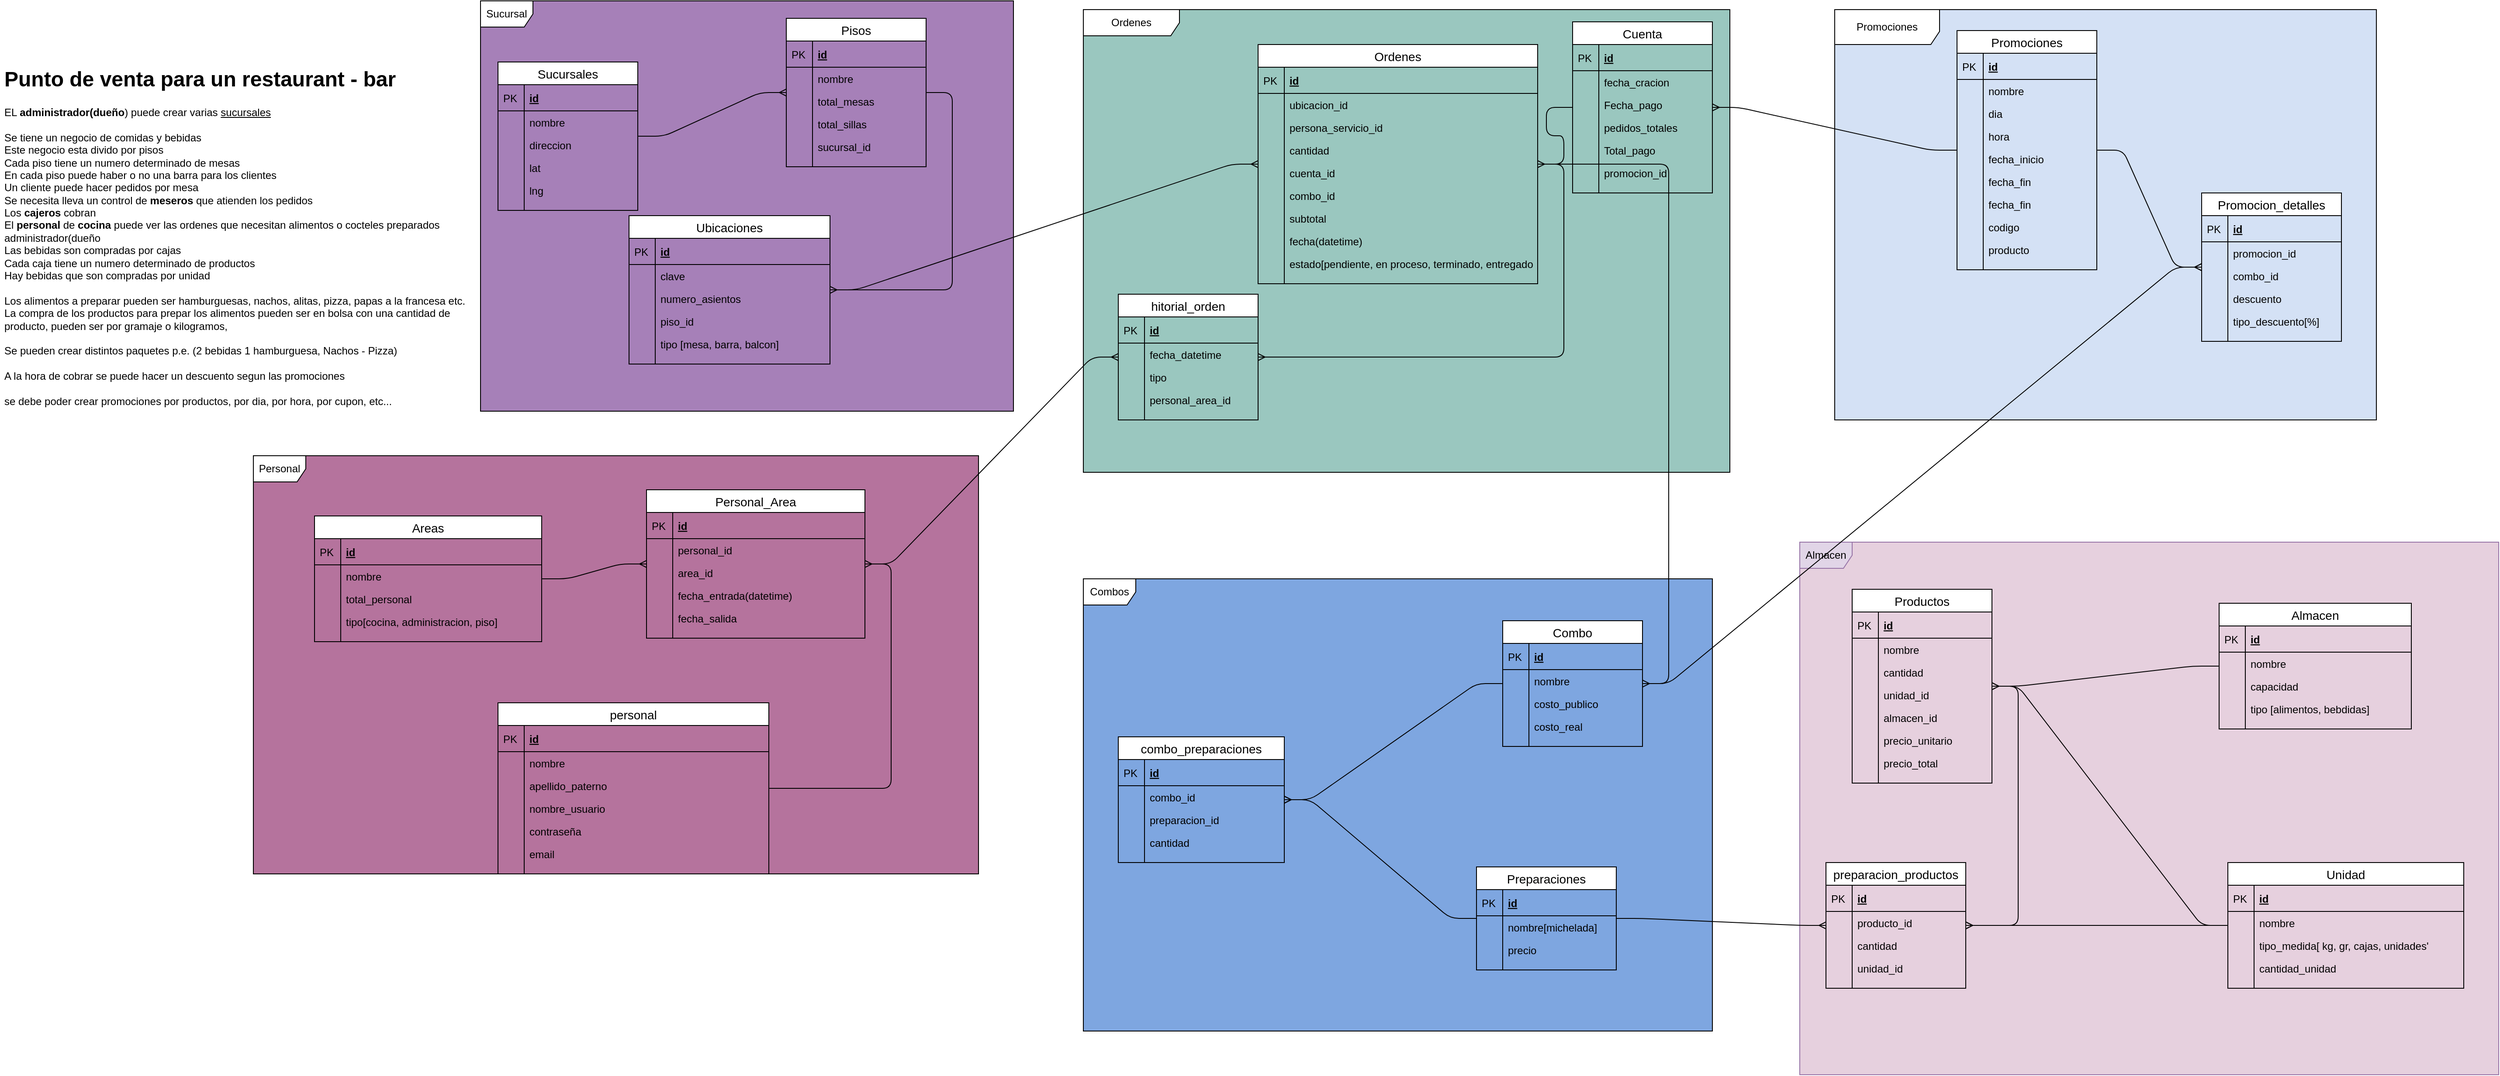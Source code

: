 <mxfile version="12.9.9" type="github" pages="2">
  <diagram id="22Rfq7sdHzUxJZpbqbyE" name="Page-1">
    <mxGraphModel dx="1724" dy="2078" grid="1" gridSize="10" guides="1" tooltips="1" connect="1" arrows="1" fold="1" page="1" pageScale="1" pageWidth="850" pageHeight="1100" math="0" shadow="0">
      <root>
        <mxCell id="0" />
        <mxCell id="1" parent="0" />
        <mxCell id="GpSslrUxPL41SBFhDHi3-8" value="Ordenes" style="shape=umlFrame;whiteSpace=wrap;html=1;swimlaneFillColor=#9AC7BF;width=110;height=30;" vertex="1" parent="1">
          <mxGeometry x="1290" width="740" height="530" as="geometry" />
        </mxCell>
        <mxCell id="GpSslrUxPL41SBFhDHi3-7" value="Combos" style="shape=umlFrame;whiteSpace=wrap;html=1;swimlaneFillColor=#7EA6E0;" vertex="1" parent="1">
          <mxGeometry x="1290" y="652" width="720" height="518" as="geometry" />
        </mxCell>
        <mxCell id="GpSslrUxPL41SBFhDHi3-6" value="Promociones" style="shape=umlFrame;whiteSpace=wrap;html=1;swimlaneFillColor=#D4E1F5;width=120;height=40;" vertex="1" parent="1">
          <mxGeometry x="2150" width="620" height="470" as="geometry" />
        </mxCell>
        <mxCell id="GpSslrUxPL41SBFhDHi3-5" value="Sucursal" style="shape=umlFrame;whiteSpace=wrap;html=1;swimlaneFillColor=#A680B8;" vertex="1" parent="1">
          <mxGeometry x="600" y="-10" width="610" height="470" as="geometry" />
        </mxCell>
        <mxCell id="GpSslrUxPL41SBFhDHi3-4" value="Personal" style="shape=umlFrame;whiteSpace=wrap;html=1;swimlaneFillColor=#B5739D;" vertex="1" parent="1">
          <mxGeometry x="340" y="511" width="830" height="479" as="geometry" />
        </mxCell>
        <mxCell id="GpSslrUxPL41SBFhDHi3-1" value="Almacen" style="shape=umlFrame;whiteSpace=wrap;html=1;fillColor=#e1d5e7;strokeColor=#9673a6;swimlaneFillColor=#E6D0DE;" vertex="1" parent="1">
          <mxGeometry x="2110" y="610" width="800" height="610" as="geometry" />
        </mxCell>
        <mxCell id="jaMzt_0cr2T9Gw3YiFE0-1" value="&lt;h1&gt;Punto de venta para un restaurant - bar&lt;/h1&gt;&lt;div&gt;EL &lt;b&gt;administrador(dueño&lt;/b&gt;) puede crear varias &lt;u&gt;sucursales&lt;/u&gt;&lt;/div&gt;&lt;div&gt;&lt;br&gt;&lt;/div&gt;&lt;div&gt;Se tiene un negocio de comidas y bebidas&lt;br&gt;Este negocio esta divido por pisos&lt;br&gt;Cada piso tiene un numero determinado de mesas&lt;br&gt;En cada piso puede haber o no una barra para los clientes&lt;br&gt;Un cliente puede hacer pedidos por mesa&lt;/div&gt;&lt;div&gt;Se necesita lleva un control de &lt;b&gt;meseros&lt;/b&gt; que atienden los pedidos&lt;/div&gt;&lt;div&gt;Los &lt;b&gt;cajeros&lt;/b&gt; cobran&lt;br&gt;El &lt;b&gt;personal&lt;/b&gt; de &lt;b&gt;cocina&lt;/b&gt; puede ver las ordenes que necesitan alimentos o cocteles preparados&lt;/div&gt;&lt;div&gt;administrador(dueño&lt;/div&gt;&lt;div&gt;Las bebidas son compradas por cajas&lt;/div&gt;&lt;div&gt;Cada caja tiene un numero determinado de productos&lt;/div&gt;&lt;div&gt;Hay bebidas que son compradas por unidad&lt;/div&gt;&lt;div&gt;&lt;br&gt;&lt;/div&gt;&lt;div&gt;Los alimentos a preparar pueden ser hamburguesas, nachos, alitas, pizza, papas a la francesa etc.&lt;/div&gt;&lt;div&gt;La compra de los productos para prepar los alimentos pueden ser en bolsa con una cantidad de producto, pueden ser por gramaje o kilogramos, &lt;br&gt;&lt;/div&gt;&lt;div&gt;&lt;br&gt;&lt;/div&gt;&lt;div&gt;Se pueden crear distintos paquetes p.e. (2 bebidas 1 hamburguesa, Nachos - Pizza)&lt;/div&gt;&lt;div&gt;&lt;br&gt;&lt;/div&gt;&lt;div&gt;A la hora de cobrar se puede hacer un descuento segun las promociones&lt;br&gt;&lt;br&gt;se debe poder crear promociones por productos, por dia, por hora, por cupon, etc...&lt;br&gt;&lt;br&gt;&lt;br&gt;&lt;/div&gt;" style="text;html=1;strokeColor=none;fillColor=none;spacing=5;spacingTop=-20;whiteSpace=wrap;overflow=hidden;rounded=0;" parent="1" vertex="1">
          <mxGeometry x="50" y="60" width="570" height="450" as="geometry" />
        </mxCell>
        <mxCell id="jaMzt_0cr2T9Gw3YiFE0-28" value="" style="edgeStyle=entityRelationEdgeStyle;fontSize=12;html=1;endArrow=ERmany;" parent="1" source="jaMzt_0cr2T9Gw3YiFE0-2" target="jaMzt_0cr2T9Gw3YiFE0-15" edge="1">
          <mxGeometry width="100" height="100" relative="1" as="geometry">
            <mxPoint x="810" y="380" as="sourcePoint" />
            <mxPoint x="910" y="280" as="targetPoint" />
          </mxGeometry>
        </mxCell>
        <mxCell id="jaMzt_0cr2T9Gw3YiFE0-40" value="" style="edgeStyle=entityRelationEdgeStyle;fontSize=12;html=1;endArrow=ERmany;" parent="1" source="jaMzt_0cr2T9Gw3YiFE0-15" target="jaMzt_0cr2T9Gw3YiFE0-29" edge="1">
          <mxGeometry width="100" height="100" relative="1" as="geometry">
            <mxPoint x="1090" y="380" as="sourcePoint" />
            <mxPoint x="1190" y="280" as="targetPoint" />
          </mxGeometry>
        </mxCell>
        <mxCell id="jaMzt_0cr2T9Gw3YiFE0-68" value="" style="edgeStyle=entityRelationEdgeStyle;fontSize=12;html=1;endArrow=ERmany;" parent="1" source="jaMzt_0cr2T9Gw3YiFE0-57" target="jaMzt_0cr2T9Gw3YiFE0-103" edge="1">
          <mxGeometry width="100" height="100" relative="1" as="geometry">
            <mxPoint x="1640" y="440" as="sourcePoint" />
            <mxPoint x="1190" y="280" as="targetPoint" />
          </mxGeometry>
        </mxCell>
        <mxCell id="jaMzt_0cr2T9Gw3YiFE0-97" value="" style="edgeStyle=entityRelationEdgeStyle;fontSize=12;html=1;endArrow=ERmany;" parent="1" source="jaMzt_0cr2T9Gw3YiFE0-69" target="jaMzt_0cr2T9Gw3YiFE0-86" edge="1">
          <mxGeometry width="100" height="100" relative="1" as="geometry">
            <mxPoint x="1150" y="450" as="sourcePoint" />
            <mxPoint x="1050" y="630" as="targetPoint" />
          </mxGeometry>
        </mxCell>
        <mxCell id="jaMzt_0cr2T9Gw3YiFE0-114" value="" style="edgeStyle=entityRelationEdgeStyle;fontSize=12;html=1;endArrow=ERmany;" parent="1" source="jaMzt_0cr2T9Gw3YiFE0-29" target="jaMzt_0cr2T9Gw3YiFE0-103" edge="1">
          <mxGeometry width="100" height="100" relative="1" as="geometry">
            <mxPoint x="1410" y="300" as="sourcePoint" />
            <mxPoint x="1510" y="200" as="targetPoint" />
          </mxGeometry>
        </mxCell>
        <mxCell id="jaMzt_0cr2T9Gw3YiFE0-115" value="" style="edgeStyle=entityRelationEdgeStyle;fontSize=12;html=1;endArrow=ERmany;" parent="1" source="jaMzt_0cr2T9Gw3YiFE0-103" target="PqrvAoR6oRC5jQz1uSf7-162" edge="1">
          <mxGeometry width="100" height="100" relative="1" as="geometry">
            <mxPoint x="1230" y="360" as="sourcePoint" />
            <mxPoint x="1510" y="200" as="targetPoint" />
          </mxGeometry>
        </mxCell>
        <mxCell id="PqrvAoR6oRC5jQz1uSf7-12" value="" style="edgeStyle=entityRelationEdgeStyle;fontSize=12;html=1;endArrow=ERmany;" parent="1" source="PqrvAoR6oRC5jQz1uSf7-1" target="jaMzt_0cr2T9Gw3YiFE0-116" edge="1">
          <mxGeometry width="100" height="100" relative="1" as="geometry">
            <mxPoint x="1690" y="420" as="sourcePoint" />
            <mxPoint x="1790" y="320" as="targetPoint" />
          </mxGeometry>
        </mxCell>
        <mxCell id="PqrvAoR6oRC5jQz1uSf7-26" value="" style="edgeStyle=entityRelationEdgeStyle;fontSize=12;html=1;endArrow=ERmany;" parent="1" source="PqrvAoR6oRC5jQz1uSf7-13" target="jaMzt_0cr2T9Gw3YiFE0-116" edge="1">
          <mxGeometry width="100" height="100" relative="1" as="geometry">
            <mxPoint x="1870" y="650" as="sourcePoint" />
            <mxPoint x="1970" y="550" as="targetPoint" />
          </mxGeometry>
        </mxCell>
        <mxCell id="PqrvAoR6oRC5jQz1uSf7-42" value="" style="edgeStyle=entityRelationEdgeStyle;fontSize=12;html=1;endArrow=ERmany;" parent="1" source="jaMzt_0cr2T9Gw3YiFE0-103" target="PqrvAoR6oRC5jQz1uSf7-78" edge="1">
          <mxGeometry width="100" height="100" relative="1" as="geometry">
            <mxPoint x="1720" y="630" as="sourcePoint" />
            <mxPoint x="1480.0" y="782" as="targetPoint" />
          </mxGeometry>
        </mxCell>
        <mxCell id="PqrvAoR6oRC5jQz1uSf7-54" value="" style="edgeStyle=entityRelationEdgeStyle;fontSize=12;html=1;endArrow=ERmany;" parent="1" source="PqrvAoR6oRC5jQz1uSf7-78" target="PqrvAoR6oRC5jQz1uSf7-89" edge="1">
          <mxGeometry width="100" height="100" relative="1" as="geometry">
            <mxPoint x="1480" y="1000" as="sourcePoint" />
            <mxPoint x="1860" y="450" as="targetPoint" />
          </mxGeometry>
        </mxCell>
        <mxCell id="PqrvAoR6oRC5jQz1uSf7-55" value="" style="edgeStyle=entityRelationEdgeStyle;fontSize=12;html=1;endArrow=ERmany;" parent="1" source="jaMzt_0cr2T9Gw3YiFE0-116" target="PqrvAoR6oRC5jQz1uSf7-102" edge="1">
          <mxGeometry width="100" height="100" relative="1" as="geometry">
            <mxPoint x="1720" y="690" as="sourcePoint" />
            <mxPoint x="1820" y="590" as="targetPoint" />
          </mxGeometry>
        </mxCell>
        <mxCell id="PqrvAoR6oRC5jQz1uSf7-58" value="" style="edgeStyle=entityRelationEdgeStyle;fontSize=12;html=1;endArrow=ERmany;" parent="1" source="PqrvAoR6oRC5jQz1uSf7-1" target="PqrvAoR6oRC5jQz1uSf7-102" edge="1">
          <mxGeometry width="100" height="100" relative="1" as="geometry">
            <mxPoint x="1930" y="810" as="sourcePoint" />
            <mxPoint x="2030" y="710" as="targetPoint" />
          </mxGeometry>
        </mxCell>
        <mxCell id="PqrvAoR6oRC5jQz1uSf7-114" value="" style="edgeStyle=entityRelationEdgeStyle;fontSize=12;html=1;endArrow=ERmany;" parent="1" source="PqrvAoR6oRC5jQz1uSf7-43" target="PqrvAoR6oRC5jQz1uSf7-102" edge="1">
          <mxGeometry width="100" height="100" relative="1" as="geometry">
            <mxPoint x="2080" y="920" as="sourcePoint" />
            <mxPoint x="2180" y="820" as="targetPoint" />
          </mxGeometry>
        </mxCell>
        <mxCell id="PqrvAoR6oRC5jQz1uSf7-119" value="" style="edgeStyle=entityRelationEdgeStyle;fontSize=12;html=1;endArrow=ERmany;" parent="1" source="PqrvAoR6oRC5jQz1uSf7-43" target="PqrvAoR6oRC5jQz1uSf7-89" edge="1">
          <mxGeometry width="100" height="100" relative="1" as="geometry">
            <mxPoint x="1880" y="690" as="sourcePoint" />
            <mxPoint x="1980" y="590" as="targetPoint" />
          </mxGeometry>
        </mxCell>
        <mxCell id="PqrvAoR6oRC5jQz1uSf7-135" value="" style="edgeStyle=entityRelationEdgeStyle;fontSize=12;html=1;endArrow=ERmany;" parent="1" source="PqrvAoR6oRC5jQz1uSf7-59" target="PqrvAoR6oRC5jQz1uSf7-122" edge="1">
          <mxGeometry width="100" height="100" relative="1" as="geometry">
            <mxPoint x="1950" y="370" as="sourcePoint" />
            <mxPoint x="2050" y="270" as="targetPoint" />
          </mxGeometry>
        </mxCell>
        <mxCell id="PqrvAoR6oRC5jQz1uSf7-136" value="" style="edgeStyle=entityRelationEdgeStyle;fontSize=12;html=1;endArrow=ERmany;" parent="1" source="PqrvAoR6oRC5jQz1uSf7-78" target="PqrvAoR6oRC5jQz1uSf7-122" edge="1">
          <mxGeometry width="100" height="100" relative="1" as="geometry">
            <mxPoint x="1950" y="370" as="sourcePoint" />
            <mxPoint x="2050" y="270" as="targetPoint" />
          </mxGeometry>
        </mxCell>
        <mxCell id="PqrvAoR6oRC5jQz1uSf7-139" value="" style="edgeStyle=entityRelationEdgeStyle;fontSize=12;html=1;endArrow=ERmany;" parent="1" source="PqrvAoR6oRC5jQz1uSf7-59" target="jaMzt_0cr2T9Gw3YiFE0-57" edge="1">
          <mxGeometry width="100" height="100" relative="1" as="geometry">
            <mxPoint x="1800" y="310" as="sourcePoint" />
            <mxPoint x="1900" y="210" as="targetPoint" />
          </mxGeometry>
        </mxCell>
        <mxCell id="PqrvAoR6oRC5jQz1uSf7-161" value="" style="edgeStyle=entityRelationEdgeStyle;fontSize=12;html=1;endArrow=ERmany;" parent="1" source="PqrvAoR6oRC5jQz1uSf7-150" target="jaMzt_0cr2T9Gw3YiFE0-86" edge="1">
          <mxGeometry width="100" height="100" relative="1" as="geometry">
            <mxPoint x="950" y="660" as="sourcePoint" />
            <mxPoint x="1050" y="560" as="targetPoint" />
          </mxGeometry>
        </mxCell>
        <mxCell id="PqrvAoR6oRC5jQz1uSf7-173" value="" style="edgeStyle=entityRelationEdgeStyle;fontSize=12;html=1;endArrow=ERmany;" parent="1" source="jaMzt_0cr2T9Gw3YiFE0-86" target="PqrvAoR6oRC5jQz1uSf7-162" edge="1">
          <mxGeometry width="100" height="100" relative="1" as="geometry">
            <mxPoint x="1270" y="530" as="sourcePoint" />
            <mxPoint x="1370" y="430" as="targetPoint" />
          </mxGeometry>
        </mxCell>
        <mxCell id="PqrvAoR6oRC5jQz1uSf7-1" value="Unidad" style="swimlane;fontStyle=0;childLayout=stackLayout;horizontal=1;startSize=26;horizontalStack=0;resizeParent=1;resizeParentMax=0;resizeLast=0;collapsible=1;marginBottom=0;align=center;fontSize=14;" parent="1" vertex="1">
          <mxGeometry x="2600" y="977" width="270" height="144" as="geometry" />
        </mxCell>
        <mxCell id="PqrvAoR6oRC5jQz1uSf7-2" value="id" style="shape=partialRectangle;top=0;left=0;right=0;bottom=1;align=left;verticalAlign=middle;fillColor=none;spacingLeft=34;spacingRight=4;overflow=hidden;rotatable=0;points=[[0,0.5],[1,0.5]];portConstraint=eastwest;dropTarget=0;fontStyle=5;fontSize=12;" parent="PqrvAoR6oRC5jQz1uSf7-1" vertex="1">
          <mxGeometry y="26" width="270" height="30" as="geometry" />
        </mxCell>
        <mxCell id="PqrvAoR6oRC5jQz1uSf7-3" value="PK" style="shape=partialRectangle;top=0;left=0;bottom=0;fillColor=none;align=left;verticalAlign=middle;spacingLeft=4;spacingRight=4;overflow=hidden;rotatable=0;points=[];portConstraint=eastwest;part=1;fontSize=12;" parent="PqrvAoR6oRC5jQz1uSf7-2" vertex="1" connectable="0">
          <mxGeometry width="30" height="30" as="geometry" />
        </mxCell>
        <mxCell id="PqrvAoR6oRC5jQz1uSf7-4" value="nombre" style="shape=partialRectangle;top=0;left=0;right=0;bottom=0;align=left;verticalAlign=top;fillColor=none;spacingLeft=34;spacingRight=4;overflow=hidden;rotatable=0;points=[[0,0.5],[1,0.5]];portConstraint=eastwest;dropTarget=0;fontSize=12;" parent="PqrvAoR6oRC5jQz1uSf7-1" vertex="1">
          <mxGeometry y="56" width="270" height="26" as="geometry" />
        </mxCell>
        <mxCell id="PqrvAoR6oRC5jQz1uSf7-5" value="" style="shape=partialRectangle;top=0;left=0;bottom=0;fillColor=none;align=left;verticalAlign=top;spacingLeft=4;spacingRight=4;overflow=hidden;rotatable=0;points=[];portConstraint=eastwest;part=1;fontSize=12;" parent="PqrvAoR6oRC5jQz1uSf7-4" vertex="1" connectable="0">
          <mxGeometry width="30" height="26" as="geometry" />
        </mxCell>
        <mxCell id="PqrvAoR6oRC5jQz1uSf7-6" value="tipo_medida[ kg, gr, cajas, unidades&#39;" style="shape=partialRectangle;top=0;left=0;right=0;bottom=0;align=left;verticalAlign=top;fillColor=none;spacingLeft=34;spacingRight=4;overflow=hidden;rotatable=0;points=[[0,0.5],[1,0.5]];portConstraint=eastwest;dropTarget=0;fontSize=12;" parent="PqrvAoR6oRC5jQz1uSf7-1" vertex="1">
          <mxGeometry y="82" width="270" height="26" as="geometry" />
        </mxCell>
        <mxCell id="PqrvAoR6oRC5jQz1uSf7-7" value="" style="shape=partialRectangle;top=0;left=0;bottom=0;fillColor=none;align=left;verticalAlign=top;spacingLeft=4;spacingRight=4;overflow=hidden;rotatable=0;points=[];portConstraint=eastwest;part=1;fontSize=12;" parent="PqrvAoR6oRC5jQz1uSf7-6" vertex="1" connectable="0">
          <mxGeometry width="30" height="26" as="geometry" />
        </mxCell>
        <mxCell id="PqrvAoR6oRC5jQz1uSf7-8" value="cantidad_unidad" style="shape=partialRectangle;top=0;left=0;right=0;bottom=0;align=left;verticalAlign=top;fillColor=none;spacingLeft=34;spacingRight=4;overflow=hidden;rotatable=0;points=[[0,0.5],[1,0.5]];portConstraint=eastwest;dropTarget=0;fontSize=12;" parent="PqrvAoR6oRC5jQz1uSf7-1" vertex="1">
          <mxGeometry y="108" width="270" height="26" as="geometry" />
        </mxCell>
        <mxCell id="PqrvAoR6oRC5jQz1uSf7-9" value="" style="shape=partialRectangle;top=0;left=0;bottom=0;fillColor=none;align=left;verticalAlign=top;spacingLeft=4;spacingRight=4;overflow=hidden;rotatable=0;points=[];portConstraint=eastwest;part=1;fontSize=12;" parent="PqrvAoR6oRC5jQz1uSf7-8" vertex="1" connectable="0">
          <mxGeometry width="30" height="26" as="geometry" />
        </mxCell>
        <mxCell id="PqrvAoR6oRC5jQz1uSf7-10" value="" style="shape=partialRectangle;top=0;left=0;right=0;bottom=0;align=left;verticalAlign=top;fillColor=none;spacingLeft=34;spacingRight=4;overflow=hidden;rotatable=0;points=[[0,0.5],[1,0.5]];portConstraint=eastwest;dropTarget=0;fontSize=12;" parent="PqrvAoR6oRC5jQz1uSf7-1" vertex="1">
          <mxGeometry y="134" width="270" height="10" as="geometry" />
        </mxCell>
        <mxCell id="PqrvAoR6oRC5jQz1uSf7-11" value="" style="shape=partialRectangle;top=0;left=0;bottom=0;fillColor=none;align=left;verticalAlign=top;spacingLeft=4;spacingRight=4;overflow=hidden;rotatable=0;points=[];portConstraint=eastwest;part=1;fontSize=12;" parent="PqrvAoR6oRC5jQz1uSf7-10" vertex="1" connectable="0">
          <mxGeometry width="30" height="10" as="geometry" />
        </mxCell>
        <mxCell id="jaMzt_0cr2T9Gw3YiFE0-116" value="Productos" style="swimlane;fontStyle=0;childLayout=stackLayout;horizontal=1;startSize=26;horizontalStack=0;resizeParent=1;resizeParentMax=0;resizeLast=0;collapsible=1;marginBottom=0;align=center;fontSize=14;" parent="1" vertex="1">
          <mxGeometry x="2170" y="664" width="160" height="222" as="geometry" />
        </mxCell>
        <mxCell id="jaMzt_0cr2T9Gw3YiFE0-117" value="id" style="shape=partialRectangle;top=0;left=0;right=0;bottom=1;align=left;verticalAlign=middle;fillColor=none;spacingLeft=34;spacingRight=4;overflow=hidden;rotatable=0;points=[[0,0.5],[1,0.5]];portConstraint=eastwest;dropTarget=0;fontStyle=5;fontSize=12;" parent="jaMzt_0cr2T9Gw3YiFE0-116" vertex="1">
          <mxGeometry y="26" width="160" height="30" as="geometry" />
        </mxCell>
        <mxCell id="jaMzt_0cr2T9Gw3YiFE0-118" value="PK" style="shape=partialRectangle;top=0;left=0;bottom=0;fillColor=none;align=left;verticalAlign=middle;spacingLeft=4;spacingRight=4;overflow=hidden;rotatable=0;points=[];portConstraint=eastwest;part=1;fontSize=12;" parent="jaMzt_0cr2T9Gw3YiFE0-117" vertex="1" connectable="0">
          <mxGeometry width="30" height="30" as="geometry" />
        </mxCell>
        <mxCell id="jaMzt_0cr2T9Gw3YiFE0-119" value="nombre" style="shape=partialRectangle;top=0;left=0;right=0;bottom=0;align=left;verticalAlign=top;fillColor=none;spacingLeft=34;spacingRight=4;overflow=hidden;rotatable=0;points=[[0,0.5],[1,0.5]];portConstraint=eastwest;dropTarget=0;fontSize=12;" parent="jaMzt_0cr2T9Gw3YiFE0-116" vertex="1">
          <mxGeometry y="56" width="160" height="26" as="geometry" />
        </mxCell>
        <mxCell id="jaMzt_0cr2T9Gw3YiFE0-120" value="" style="shape=partialRectangle;top=0;left=0;bottom=0;fillColor=none;align=left;verticalAlign=top;spacingLeft=4;spacingRight=4;overflow=hidden;rotatable=0;points=[];portConstraint=eastwest;part=1;fontSize=12;" parent="jaMzt_0cr2T9Gw3YiFE0-119" vertex="1" connectable="0">
          <mxGeometry width="30" height="26" as="geometry" />
        </mxCell>
        <mxCell id="jaMzt_0cr2T9Gw3YiFE0-121" value="cantidad" style="shape=partialRectangle;top=0;left=0;right=0;bottom=0;align=left;verticalAlign=top;fillColor=none;spacingLeft=34;spacingRight=4;overflow=hidden;rotatable=0;points=[[0,0.5],[1,0.5]];portConstraint=eastwest;dropTarget=0;fontSize=12;" parent="jaMzt_0cr2T9Gw3YiFE0-116" vertex="1">
          <mxGeometry y="82" width="160" height="26" as="geometry" />
        </mxCell>
        <mxCell id="jaMzt_0cr2T9Gw3YiFE0-122" value="" style="shape=partialRectangle;top=0;left=0;bottom=0;fillColor=none;align=left;verticalAlign=top;spacingLeft=4;spacingRight=4;overflow=hidden;rotatable=0;points=[];portConstraint=eastwest;part=1;fontSize=12;" parent="jaMzt_0cr2T9Gw3YiFE0-121" vertex="1" connectable="0">
          <mxGeometry width="30" height="26" as="geometry" />
        </mxCell>
        <mxCell id="jaMzt_0cr2T9Gw3YiFE0-123" value="unidad_id" style="shape=partialRectangle;top=0;left=0;right=0;bottom=0;align=left;verticalAlign=top;fillColor=none;spacingLeft=34;spacingRight=4;overflow=hidden;rotatable=0;points=[[0,0.5],[1,0.5]];portConstraint=eastwest;dropTarget=0;fontSize=12;" parent="jaMzt_0cr2T9Gw3YiFE0-116" vertex="1">
          <mxGeometry y="108" width="160" height="26" as="geometry" />
        </mxCell>
        <mxCell id="jaMzt_0cr2T9Gw3YiFE0-124" value="" style="shape=partialRectangle;top=0;left=0;bottom=0;fillColor=none;align=left;verticalAlign=top;spacingLeft=4;spacingRight=4;overflow=hidden;rotatable=0;points=[];portConstraint=eastwest;part=1;fontSize=12;" parent="jaMzt_0cr2T9Gw3YiFE0-123" vertex="1" connectable="0">
          <mxGeometry width="30" height="26" as="geometry" />
        </mxCell>
        <mxCell id="PqrvAoR6oRC5jQz1uSf7-24" value="almacen_id" style="shape=partialRectangle;top=0;left=0;right=0;bottom=0;align=left;verticalAlign=top;fillColor=none;spacingLeft=34;spacingRight=4;overflow=hidden;rotatable=0;points=[[0,0.5],[1,0.5]];portConstraint=eastwest;dropTarget=0;fontSize=12;" parent="jaMzt_0cr2T9Gw3YiFE0-116" vertex="1">
          <mxGeometry y="134" width="160" height="26" as="geometry" />
        </mxCell>
        <mxCell id="PqrvAoR6oRC5jQz1uSf7-25" value="" style="shape=partialRectangle;top=0;left=0;bottom=0;fillColor=none;align=left;verticalAlign=top;spacingLeft=4;spacingRight=4;overflow=hidden;rotatable=0;points=[];portConstraint=eastwest;part=1;fontSize=12;" parent="PqrvAoR6oRC5jQz1uSf7-24" vertex="1" connectable="0">
          <mxGeometry width="30" height="26" as="geometry" />
        </mxCell>
        <mxCell id="PqrvAoR6oRC5jQz1uSf7-115" value="precio_unitario" style="shape=partialRectangle;top=0;left=0;right=0;bottom=0;align=left;verticalAlign=top;fillColor=none;spacingLeft=34;spacingRight=4;overflow=hidden;rotatable=0;points=[[0,0.5],[1,0.5]];portConstraint=eastwest;dropTarget=0;fontSize=12;" parent="jaMzt_0cr2T9Gw3YiFE0-116" vertex="1">
          <mxGeometry y="160" width="160" height="26" as="geometry" />
        </mxCell>
        <mxCell id="PqrvAoR6oRC5jQz1uSf7-116" value="" style="shape=partialRectangle;top=0;left=0;bottom=0;fillColor=none;align=left;verticalAlign=top;spacingLeft=4;spacingRight=4;overflow=hidden;rotatable=0;points=[];portConstraint=eastwest;part=1;fontSize=12;" parent="PqrvAoR6oRC5jQz1uSf7-115" vertex="1" connectable="0">
          <mxGeometry width="30" height="26" as="geometry" />
        </mxCell>
        <mxCell id="PqrvAoR6oRC5jQz1uSf7-117" value="precio_total" style="shape=partialRectangle;top=0;left=0;right=0;bottom=0;align=left;verticalAlign=top;fillColor=none;spacingLeft=34;spacingRight=4;overflow=hidden;rotatable=0;points=[[0,0.5],[1,0.5]];portConstraint=eastwest;dropTarget=0;fontSize=12;" parent="jaMzt_0cr2T9Gw3YiFE0-116" vertex="1">
          <mxGeometry y="186" width="160" height="26" as="geometry" />
        </mxCell>
        <mxCell id="PqrvAoR6oRC5jQz1uSf7-118" value="" style="shape=partialRectangle;top=0;left=0;bottom=0;fillColor=none;align=left;verticalAlign=top;spacingLeft=4;spacingRight=4;overflow=hidden;rotatable=0;points=[];portConstraint=eastwest;part=1;fontSize=12;" parent="PqrvAoR6oRC5jQz1uSf7-117" vertex="1" connectable="0">
          <mxGeometry width="30" height="26" as="geometry" />
        </mxCell>
        <mxCell id="jaMzt_0cr2T9Gw3YiFE0-125" value="" style="shape=partialRectangle;top=0;left=0;right=0;bottom=0;align=left;verticalAlign=top;fillColor=none;spacingLeft=34;spacingRight=4;overflow=hidden;rotatable=0;points=[[0,0.5],[1,0.5]];portConstraint=eastwest;dropTarget=0;fontSize=12;" parent="jaMzt_0cr2T9Gw3YiFE0-116" vertex="1">
          <mxGeometry y="212" width="160" height="10" as="geometry" />
        </mxCell>
        <mxCell id="jaMzt_0cr2T9Gw3YiFE0-126" value="" style="shape=partialRectangle;top=0;left=0;bottom=0;fillColor=none;align=left;verticalAlign=top;spacingLeft=4;spacingRight=4;overflow=hidden;rotatable=0;points=[];portConstraint=eastwest;part=1;fontSize=12;" parent="jaMzt_0cr2T9Gw3YiFE0-125" vertex="1" connectable="0">
          <mxGeometry width="30" height="10" as="geometry" />
        </mxCell>
        <mxCell id="PqrvAoR6oRC5jQz1uSf7-13" value="Almacen" style="swimlane;fontStyle=0;childLayout=stackLayout;horizontal=1;startSize=26;horizontalStack=0;resizeParent=1;resizeParentMax=0;resizeLast=0;collapsible=1;marginBottom=0;align=center;fontSize=14;" parent="1" vertex="1">
          <mxGeometry x="2590" y="680" width="220" height="144" as="geometry" />
        </mxCell>
        <mxCell id="PqrvAoR6oRC5jQz1uSf7-14" value="id" style="shape=partialRectangle;top=0;left=0;right=0;bottom=1;align=left;verticalAlign=middle;fillColor=none;spacingLeft=34;spacingRight=4;overflow=hidden;rotatable=0;points=[[0,0.5],[1,0.5]];portConstraint=eastwest;dropTarget=0;fontStyle=5;fontSize=12;" parent="PqrvAoR6oRC5jQz1uSf7-13" vertex="1">
          <mxGeometry y="26" width="220" height="30" as="geometry" />
        </mxCell>
        <mxCell id="PqrvAoR6oRC5jQz1uSf7-15" value="PK" style="shape=partialRectangle;top=0;left=0;bottom=0;fillColor=none;align=left;verticalAlign=middle;spacingLeft=4;spacingRight=4;overflow=hidden;rotatable=0;points=[];portConstraint=eastwest;part=1;fontSize=12;" parent="PqrvAoR6oRC5jQz1uSf7-14" vertex="1" connectable="0">
          <mxGeometry width="30" height="30" as="geometry" />
        </mxCell>
        <mxCell id="PqrvAoR6oRC5jQz1uSf7-16" value="nombre" style="shape=partialRectangle;top=0;left=0;right=0;bottom=0;align=left;verticalAlign=top;fillColor=none;spacingLeft=34;spacingRight=4;overflow=hidden;rotatable=0;points=[[0,0.5],[1,0.5]];portConstraint=eastwest;dropTarget=0;fontSize=12;" parent="PqrvAoR6oRC5jQz1uSf7-13" vertex="1">
          <mxGeometry y="56" width="220" height="26" as="geometry" />
        </mxCell>
        <mxCell id="PqrvAoR6oRC5jQz1uSf7-17" value="" style="shape=partialRectangle;top=0;left=0;bottom=0;fillColor=none;align=left;verticalAlign=top;spacingLeft=4;spacingRight=4;overflow=hidden;rotatable=0;points=[];portConstraint=eastwest;part=1;fontSize=12;" parent="PqrvAoR6oRC5jQz1uSf7-16" vertex="1" connectable="0">
          <mxGeometry width="30" height="26" as="geometry" />
        </mxCell>
        <mxCell id="PqrvAoR6oRC5jQz1uSf7-18" value="capacidad" style="shape=partialRectangle;top=0;left=0;right=0;bottom=0;align=left;verticalAlign=top;fillColor=none;spacingLeft=34;spacingRight=4;overflow=hidden;rotatable=0;points=[[0,0.5],[1,0.5]];portConstraint=eastwest;dropTarget=0;fontSize=12;" parent="PqrvAoR6oRC5jQz1uSf7-13" vertex="1">
          <mxGeometry y="82" width="220" height="26" as="geometry" />
        </mxCell>
        <mxCell id="PqrvAoR6oRC5jQz1uSf7-19" value="" style="shape=partialRectangle;top=0;left=0;bottom=0;fillColor=none;align=left;verticalAlign=top;spacingLeft=4;spacingRight=4;overflow=hidden;rotatable=0;points=[];portConstraint=eastwest;part=1;fontSize=12;" parent="PqrvAoR6oRC5jQz1uSf7-18" vertex="1" connectable="0">
          <mxGeometry width="30" height="26" as="geometry" />
        </mxCell>
        <mxCell id="PqrvAoR6oRC5jQz1uSf7-20" value="tipo [alimentos, bebdidas]" style="shape=partialRectangle;top=0;left=0;right=0;bottom=0;align=left;verticalAlign=top;fillColor=none;spacingLeft=34;spacingRight=4;overflow=hidden;rotatable=0;points=[[0,0.5],[1,0.5]];portConstraint=eastwest;dropTarget=0;fontSize=12;" parent="PqrvAoR6oRC5jQz1uSf7-13" vertex="1">
          <mxGeometry y="108" width="220" height="26" as="geometry" />
        </mxCell>
        <mxCell id="PqrvAoR6oRC5jQz1uSf7-21" value="" style="shape=partialRectangle;top=0;left=0;bottom=0;fillColor=none;align=left;verticalAlign=top;spacingLeft=4;spacingRight=4;overflow=hidden;rotatable=0;points=[];portConstraint=eastwest;part=1;fontSize=12;" parent="PqrvAoR6oRC5jQz1uSf7-20" vertex="1" connectable="0">
          <mxGeometry width="30" height="26" as="geometry" />
        </mxCell>
        <mxCell id="PqrvAoR6oRC5jQz1uSf7-22" value="" style="shape=partialRectangle;top=0;left=0;right=0;bottom=0;align=left;verticalAlign=top;fillColor=none;spacingLeft=34;spacingRight=4;overflow=hidden;rotatable=0;points=[[0,0.5],[1,0.5]];portConstraint=eastwest;dropTarget=0;fontSize=12;" parent="PqrvAoR6oRC5jQz1uSf7-13" vertex="1">
          <mxGeometry y="134" width="220" height="10" as="geometry" />
        </mxCell>
        <mxCell id="PqrvAoR6oRC5jQz1uSf7-23" value="" style="shape=partialRectangle;top=0;left=0;bottom=0;fillColor=none;align=left;verticalAlign=top;spacingLeft=4;spacingRight=4;overflow=hidden;rotatable=0;points=[];portConstraint=eastwest;part=1;fontSize=12;" parent="PqrvAoR6oRC5jQz1uSf7-22" vertex="1" connectable="0">
          <mxGeometry width="30" height="10" as="geometry" />
        </mxCell>
        <mxCell id="PqrvAoR6oRC5jQz1uSf7-102" value="preparacion_productos" style="swimlane;fontStyle=0;childLayout=stackLayout;horizontal=1;startSize=26;horizontalStack=0;resizeParent=1;resizeParentMax=0;resizeLast=0;collapsible=1;marginBottom=0;align=center;fontSize=14;" parent="1" vertex="1">
          <mxGeometry x="2140" y="977" width="160" height="144" as="geometry" />
        </mxCell>
        <mxCell id="PqrvAoR6oRC5jQz1uSf7-103" value="id" style="shape=partialRectangle;top=0;left=0;right=0;bottom=1;align=left;verticalAlign=middle;fillColor=none;spacingLeft=34;spacingRight=4;overflow=hidden;rotatable=0;points=[[0,0.5],[1,0.5]];portConstraint=eastwest;dropTarget=0;fontStyle=5;fontSize=12;" parent="PqrvAoR6oRC5jQz1uSf7-102" vertex="1">
          <mxGeometry y="26" width="160" height="30" as="geometry" />
        </mxCell>
        <mxCell id="PqrvAoR6oRC5jQz1uSf7-104" value="PK" style="shape=partialRectangle;top=0;left=0;bottom=0;fillColor=none;align=left;verticalAlign=middle;spacingLeft=4;spacingRight=4;overflow=hidden;rotatable=0;points=[];portConstraint=eastwest;part=1;fontSize=12;" parent="PqrvAoR6oRC5jQz1uSf7-103" vertex="1" connectable="0">
          <mxGeometry width="30" height="30" as="geometry" />
        </mxCell>
        <mxCell id="PqrvAoR6oRC5jQz1uSf7-105" value="producto_id" style="shape=partialRectangle;top=0;left=0;right=0;bottom=0;align=left;verticalAlign=top;fillColor=none;spacingLeft=34;spacingRight=4;overflow=hidden;rotatable=0;points=[[0,0.5],[1,0.5]];portConstraint=eastwest;dropTarget=0;fontSize=12;" parent="PqrvAoR6oRC5jQz1uSf7-102" vertex="1">
          <mxGeometry y="56" width="160" height="26" as="geometry" />
        </mxCell>
        <mxCell id="PqrvAoR6oRC5jQz1uSf7-106" value="" style="shape=partialRectangle;top=0;left=0;bottom=0;fillColor=none;align=left;verticalAlign=top;spacingLeft=4;spacingRight=4;overflow=hidden;rotatable=0;points=[];portConstraint=eastwest;part=1;fontSize=12;" parent="PqrvAoR6oRC5jQz1uSf7-105" vertex="1" connectable="0">
          <mxGeometry width="30" height="26" as="geometry" />
        </mxCell>
        <mxCell id="PqrvAoR6oRC5jQz1uSf7-107" value="cantidad" style="shape=partialRectangle;top=0;left=0;right=0;bottom=0;align=left;verticalAlign=top;fillColor=none;spacingLeft=34;spacingRight=4;overflow=hidden;rotatable=0;points=[[0,0.5],[1,0.5]];portConstraint=eastwest;dropTarget=0;fontSize=12;" parent="PqrvAoR6oRC5jQz1uSf7-102" vertex="1">
          <mxGeometry y="82" width="160" height="26" as="geometry" />
        </mxCell>
        <mxCell id="PqrvAoR6oRC5jQz1uSf7-108" value="" style="shape=partialRectangle;top=0;left=0;bottom=0;fillColor=none;align=left;verticalAlign=top;spacingLeft=4;spacingRight=4;overflow=hidden;rotatable=0;points=[];portConstraint=eastwest;part=1;fontSize=12;" parent="PqrvAoR6oRC5jQz1uSf7-107" vertex="1" connectable="0">
          <mxGeometry width="30" height="26" as="geometry" />
        </mxCell>
        <mxCell id="PqrvAoR6oRC5jQz1uSf7-109" value="unidad_id" style="shape=partialRectangle;top=0;left=0;right=0;bottom=0;align=left;verticalAlign=top;fillColor=none;spacingLeft=34;spacingRight=4;overflow=hidden;rotatable=0;points=[[0,0.5],[1,0.5]];portConstraint=eastwest;dropTarget=0;fontSize=12;" parent="PqrvAoR6oRC5jQz1uSf7-102" vertex="1">
          <mxGeometry y="108" width="160" height="26" as="geometry" />
        </mxCell>
        <mxCell id="PqrvAoR6oRC5jQz1uSf7-110" value="" style="shape=partialRectangle;top=0;left=0;bottom=0;fillColor=none;align=left;verticalAlign=top;spacingLeft=4;spacingRight=4;overflow=hidden;rotatable=0;points=[];portConstraint=eastwest;part=1;fontSize=12;" parent="PqrvAoR6oRC5jQz1uSf7-109" vertex="1" connectable="0">
          <mxGeometry width="30" height="26" as="geometry" />
        </mxCell>
        <mxCell id="PqrvAoR6oRC5jQz1uSf7-111" value="" style="shape=partialRectangle;top=0;left=0;right=0;bottom=0;align=left;verticalAlign=top;fillColor=none;spacingLeft=34;spacingRight=4;overflow=hidden;rotatable=0;points=[[0,0.5],[1,0.5]];portConstraint=eastwest;dropTarget=0;fontSize=12;" parent="PqrvAoR6oRC5jQz1uSf7-102" vertex="1">
          <mxGeometry y="134" width="160" height="10" as="geometry" />
        </mxCell>
        <mxCell id="PqrvAoR6oRC5jQz1uSf7-112" value="" style="shape=partialRectangle;top=0;left=0;bottom=0;fillColor=none;align=left;verticalAlign=top;spacingLeft=4;spacingRight=4;overflow=hidden;rotatable=0;points=[];portConstraint=eastwest;part=1;fontSize=12;" parent="PqrvAoR6oRC5jQz1uSf7-111" vertex="1" connectable="0">
          <mxGeometry width="30" height="10" as="geometry" />
        </mxCell>
        <mxCell id="PqrvAoR6oRC5jQz1uSf7-150" value="Areas" style="swimlane;fontStyle=0;childLayout=stackLayout;horizontal=1;startSize=26;horizontalStack=0;resizeParent=1;resizeParentMax=0;resizeLast=0;collapsible=1;marginBottom=0;align=center;fontSize=14;" parent="1" vertex="1">
          <mxGeometry x="410" y="580" width="260" height="144" as="geometry" />
        </mxCell>
        <mxCell id="PqrvAoR6oRC5jQz1uSf7-151" value="id" style="shape=partialRectangle;top=0;left=0;right=0;bottom=1;align=left;verticalAlign=middle;fillColor=none;spacingLeft=34;spacingRight=4;overflow=hidden;rotatable=0;points=[[0,0.5],[1,0.5]];portConstraint=eastwest;dropTarget=0;fontStyle=5;fontSize=12;" parent="PqrvAoR6oRC5jQz1uSf7-150" vertex="1">
          <mxGeometry y="26" width="260" height="30" as="geometry" />
        </mxCell>
        <mxCell id="PqrvAoR6oRC5jQz1uSf7-152" value="PK" style="shape=partialRectangle;top=0;left=0;bottom=0;fillColor=none;align=left;verticalAlign=middle;spacingLeft=4;spacingRight=4;overflow=hidden;rotatable=0;points=[];portConstraint=eastwest;part=1;fontSize=12;" parent="PqrvAoR6oRC5jQz1uSf7-151" vertex="1" connectable="0">
          <mxGeometry width="30" height="30" as="geometry" />
        </mxCell>
        <mxCell id="PqrvAoR6oRC5jQz1uSf7-153" value="nombre" style="shape=partialRectangle;top=0;left=0;right=0;bottom=0;align=left;verticalAlign=top;fillColor=none;spacingLeft=34;spacingRight=4;overflow=hidden;rotatable=0;points=[[0,0.5],[1,0.5]];portConstraint=eastwest;dropTarget=0;fontSize=12;" parent="PqrvAoR6oRC5jQz1uSf7-150" vertex="1">
          <mxGeometry y="56" width="260" height="26" as="geometry" />
        </mxCell>
        <mxCell id="PqrvAoR6oRC5jQz1uSf7-154" value="" style="shape=partialRectangle;top=0;left=0;bottom=0;fillColor=none;align=left;verticalAlign=top;spacingLeft=4;spacingRight=4;overflow=hidden;rotatable=0;points=[];portConstraint=eastwest;part=1;fontSize=12;" parent="PqrvAoR6oRC5jQz1uSf7-153" vertex="1" connectable="0">
          <mxGeometry width="30" height="26" as="geometry" />
        </mxCell>
        <mxCell id="PqrvAoR6oRC5jQz1uSf7-155" value="total_personal" style="shape=partialRectangle;top=0;left=0;right=0;bottom=0;align=left;verticalAlign=top;fillColor=none;spacingLeft=34;spacingRight=4;overflow=hidden;rotatable=0;points=[[0,0.5],[1,0.5]];portConstraint=eastwest;dropTarget=0;fontSize=12;" parent="PqrvAoR6oRC5jQz1uSf7-150" vertex="1">
          <mxGeometry y="82" width="260" height="26" as="geometry" />
        </mxCell>
        <mxCell id="PqrvAoR6oRC5jQz1uSf7-156" value="" style="shape=partialRectangle;top=0;left=0;bottom=0;fillColor=none;align=left;verticalAlign=top;spacingLeft=4;spacingRight=4;overflow=hidden;rotatable=0;points=[];portConstraint=eastwest;part=1;fontSize=12;" parent="PqrvAoR6oRC5jQz1uSf7-155" vertex="1" connectable="0">
          <mxGeometry width="30" height="26" as="geometry" />
        </mxCell>
        <mxCell id="PqrvAoR6oRC5jQz1uSf7-157" value="tipo[cocina, administracion, piso]" style="shape=partialRectangle;top=0;left=0;right=0;bottom=0;align=left;verticalAlign=top;fillColor=none;spacingLeft=34;spacingRight=4;overflow=hidden;rotatable=0;points=[[0,0.5],[1,0.5]];portConstraint=eastwest;dropTarget=0;fontSize=12;" parent="PqrvAoR6oRC5jQz1uSf7-150" vertex="1">
          <mxGeometry y="108" width="260" height="26" as="geometry" />
        </mxCell>
        <mxCell id="PqrvAoR6oRC5jQz1uSf7-158" value="" style="shape=partialRectangle;top=0;left=0;bottom=0;fillColor=none;align=left;verticalAlign=top;spacingLeft=4;spacingRight=4;overflow=hidden;rotatable=0;points=[];portConstraint=eastwest;part=1;fontSize=12;" parent="PqrvAoR6oRC5jQz1uSf7-157" vertex="1" connectable="0">
          <mxGeometry width="30" height="26" as="geometry" />
        </mxCell>
        <mxCell id="PqrvAoR6oRC5jQz1uSf7-159" value="" style="shape=partialRectangle;top=0;left=0;right=0;bottom=0;align=left;verticalAlign=top;fillColor=none;spacingLeft=34;spacingRight=4;overflow=hidden;rotatable=0;points=[[0,0.5],[1,0.5]];portConstraint=eastwest;dropTarget=0;fontSize=12;" parent="PqrvAoR6oRC5jQz1uSf7-150" vertex="1">
          <mxGeometry y="134" width="260" height="10" as="geometry" />
        </mxCell>
        <mxCell id="PqrvAoR6oRC5jQz1uSf7-160" value="" style="shape=partialRectangle;top=0;left=0;bottom=0;fillColor=none;align=left;verticalAlign=top;spacingLeft=4;spacingRight=4;overflow=hidden;rotatable=0;points=[];portConstraint=eastwest;part=1;fontSize=12;" parent="PqrvAoR6oRC5jQz1uSf7-159" vertex="1" connectable="0">
          <mxGeometry width="30" height="10" as="geometry" />
        </mxCell>
        <mxCell id="jaMzt_0cr2T9Gw3YiFE0-86" value="Personal_Area" style="swimlane;fontStyle=0;childLayout=stackLayout;horizontal=1;startSize=26;horizontalStack=0;resizeParent=1;resizeParentMax=0;resizeLast=0;collapsible=1;marginBottom=0;align=center;fontSize=14;" parent="1" vertex="1">
          <mxGeometry x="790" y="550" width="250" height="170" as="geometry" />
        </mxCell>
        <mxCell id="jaMzt_0cr2T9Gw3YiFE0-87" value="id" style="shape=partialRectangle;top=0;left=0;right=0;bottom=1;align=left;verticalAlign=middle;fillColor=none;spacingLeft=34;spacingRight=4;overflow=hidden;rotatable=0;points=[[0,0.5],[1,0.5]];portConstraint=eastwest;dropTarget=0;fontStyle=5;fontSize=12;" parent="jaMzt_0cr2T9Gw3YiFE0-86" vertex="1">
          <mxGeometry y="26" width="250" height="30" as="geometry" />
        </mxCell>
        <mxCell id="jaMzt_0cr2T9Gw3YiFE0-88" value="PK" style="shape=partialRectangle;top=0;left=0;bottom=0;fillColor=none;align=left;verticalAlign=middle;spacingLeft=4;spacingRight=4;overflow=hidden;rotatable=0;points=[];portConstraint=eastwest;part=1;fontSize=12;" parent="jaMzt_0cr2T9Gw3YiFE0-87" vertex="1" connectable="0">
          <mxGeometry width="30" height="30" as="geometry" />
        </mxCell>
        <mxCell id="jaMzt_0cr2T9Gw3YiFE0-89" value="personal_id" style="shape=partialRectangle;top=0;left=0;right=0;bottom=0;align=left;verticalAlign=top;fillColor=none;spacingLeft=34;spacingRight=4;overflow=hidden;rotatable=0;points=[[0,0.5],[1,0.5]];portConstraint=eastwest;dropTarget=0;fontSize=12;" parent="jaMzt_0cr2T9Gw3YiFE0-86" vertex="1">
          <mxGeometry y="56" width="250" height="26" as="geometry" />
        </mxCell>
        <mxCell id="jaMzt_0cr2T9Gw3YiFE0-90" value="" style="shape=partialRectangle;top=0;left=0;bottom=0;fillColor=none;align=left;verticalAlign=top;spacingLeft=4;spacingRight=4;overflow=hidden;rotatable=0;points=[];portConstraint=eastwest;part=1;fontSize=12;" parent="jaMzt_0cr2T9Gw3YiFE0-89" vertex="1" connectable="0">
          <mxGeometry width="30" height="26" as="geometry" />
        </mxCell>
        <mxCell id="jaMzt_0cr2T9Gw3YiFE0-91" value="area_id" style="shape=partialRectangle;top=0;left=0;right=0;bottom=0;align=left;verticalAlign=top;fillColor=none;spacingLeft=34;spacingRight=4;overflow=hidden;rotatable=0;points=[[0,0.5],[1,0.5]];portConstraint=eastwest;dropTarget=0;fontSize=12;" parent="jaMzt_0cr2T9Gw3YiFE0-86" vertex="1">
          <mxGeometry y="82" width="250" height="26" as="geometry" />
        </mxCell>
        <mxCell id="jaMzt_0cr2T9Gw3YiFE0-92" value="" style="shape=partialRectangle;top=0;left=0;bottom=0;fillColor=none;align=left;verticalAlign=top;spacingLeft=4;spacingRight=4;overflow=hidden;rotatable=0;points=[];portConstraint=eastwest;part=1;fontSize=12;" parent="jaMzt_0cr2T9Gw3YiFE0-91" vertex="1" connectable="0">
          <mxGeometry width="30" height="26" as="geometry" />
        </mxCell>
        <mxCell id="jaMzt_0cr2T9Gw3YiFE0-93" value="fecha_entrada(datetime)" style="shape=partialRectangle;top=0;left=0;right=0;bottom=0;align=left;verticalAlign=top;fillColor=none;spacingLeft=34;spacingRight=4;overflow=hidden;rotatable=0;points=[[0,0.5],[1,0.5]];portConstraint=eastwest;dropTarget=0;fontSize=12;" parent="jaMzt_0cr2T9Gw3YiFE0-86" vertex="1">
          <mxGeometry y="108" width="250" height="26" as="geometry" />
        </mxCell>
        <mxCell id="jaMzt_0cr2T9Gw3YiFE0-94" value="" style="shape=partialRectangle;top=0;left=0;bottom=0;fillColor=none;align=left;verticalAlign=top;spacingLeft=4;spacingRight=4;overflow=hidden;rotatable=0;points=[];portConstraint=eastwest;part=1;fontSize=12;" parent="jaMzt_0cr2T9Gw3YiFE0-93" vertex="1" connectable="0">
          <mxGeometry width="30" height="26" as="geometry" />
        </mxCell>
        <mxCell id="jaMzt_0cr2T9Gw3YiFE0-84" value="fecha_salida" style="shape=partialRectangle;top=0;left=0;right=0;bottom=0;align=left;verticalAlign=top;fillColor=none;spacingLeft=34;spacingRight=4;overflow=hidden;rotatable=0;points=[[0,0.5],[1,0.5]];portConstraint=eastwest;dropTarget=0;fontSize=12;" parent="jaMzt_0cr2T9Gw3YiFE0-86" vertex="1">
          <mxGeometry y="134" width="250" height="26" as="geometry" />
        </mxCell>
        <mxCell id="jaMzt_0cr2T9Gw3YiFE0-85" value="" style="shape=partialRectangle;top=0;left=0;bottom=0;fillColor=none;align=left;verticalAlign=top;spacingLeft=4;spacingRight=4;overflow=hidden;rotatable=0;points=[];portConstraint=eastwest;part=1;fontSize=12;" parent="jaMzt_0cr2T9Gw3YiFE0-84" vertex="1" connectable="0">
          <mxGeometry width="30" height="26" as="geometry" />
        </mxCell>
        <mxCell id="jaMzt_0cr2T9Gw3YiFE0-95" value="" style="shape=partialRectangle;top=0;left=0;right=0;bottom=0;align=left;verticalAlign=top;fillColor=none;spacingLeft=34;spacingRight=4;overflow=hidden;rotatable=0;points=[[0,0.5],[1,0.5]];portConstraint=eastwest;dropTarget=0;fontSize=12;" parent="jaMzt_0cr2T9Gw3YiFE0-86" vertex="1">
          <mxGeometry y="160" width="250" height="10" as="geometry" />
        </mxCell>
        <mxCell id="jaMzt_0cr2T9Gw3YiFE0-96" value="" style="shape=partialRectangle;top=0;left=0;bottom=0;fillColor=none;align=left;verticalAlign=top;spacingLeft=4;spacingRight=4;overflow=hidden;rotatable=0;points=[];portConstraint=eastwest;part=1;fontSize=12;" parent="jaMzt_0cr2T9Gw3YiFE0-95" vertex="1" connectable="0">
          <mxGeometry width="30" height="10" as="geometry" />
        </mxCell>
        <mxCell id="jaMzt_0cr2T9Gw3YiFE0-69" value="personal" style="swimlane;fontStyle=0;childLayout=stackLayout;horizontal=1;startSize=26;horizontalStack=0;resizeParent=1;resizeParentMax=0;resizeLast=0;collapsible=1;marginBottom=0;align=center;fontSize=14;" parent="1" vertex="1">
          <mxGeometry x="620" y="794" width="310" height="196" as="geometry" />
        </mxCell>
        <mxCell id="jaMzt_0cr2T9Gw3YiFE0-70" value="id" style="shape=partialRectangle;top=0;left=0;right=0;bottom=1;align=left;verticalAlign=middle;fillColor=none;spacingLeft=34;spacingRight=4;overflow=hidden;rotatable=0;points=[[0,0.5],[1,0.5]];portConstraint=eastwest;dropTarget=0;fontStyle=5;fontSize=12;" parent="jaMzt_0cr2T9Gw3YiFE0-69" vertex="1">
          <mxGeometry y="26" width="310" height="30" as="geometry" />
        </mxCell>
        <mxCell id="jaMzt_0cr2T9Gw3YiFE0-71" value="PK" style="shape=partialRectangle;top=0;left=0;bottom=0;fillColor=none;align=left;verticalAlign=middle;spacingLeft=4;spacingRight=4;overflow=hidden;rotatable=0;points=[];portConstraint=eastwest;part=1;fontSize=12;" parent="jaMzt_0cr2T9Gw3YiFE0-70" vertex="1" connectable="0">
          <mxGeometry width="30" height="30" as="geometry" />
        </mxCell>
        <mxCell id="jaMzt_0cr2T9Gw3YiFE0-72" value="nombre" style="shape=partialRectangle;top=0;left=0;right=0;bottom=0;align=left;verticalAlign=top;fillColor=none;spacingLeft=34;spacingRight=4;overflow=hidden;rotatable=0;points=[[0,0.5],[1,0.5]];portConstraint=eastwest;dropTarget=0;fontSize=12;" parent="jaMzt_0cr2T9Gw3YiFE0-69" vertex="1">
          <mxGeometry y="56" width="310" height="26" as="geometry" />
        </mxCell>
        <mxCell id="jaMzt_0cr2T9Gw3YiFE0-73" value="" style="shape=partialRectangle;top=0;left=0;bottom=0;fillColor=none;align=left;verticalAlign=top;spacingLeft=4;spacingRight=4;overflow=hidden;rotatable=0;points=[];portConstraint=eastwest;part=1;fontSize=12;" parent="jaMzt_0cr2T9Gw3YiFE0-72" vertex="1" connectable="0">
          <mxGeometry width="30" height="26" as="geometry" />
        </mxCell>
        <mxCell id="jaMzt_0cr2T9Gw3YiFE0-74" value="apellido_paterno" style="shape=partialRectangle;top=0;left=0;right=0;bottom=0;align=left;verticalAlign=top;fillColor=none;spacingLeft=34;spacingRight=4;overflow=hidden;rotatable=0;points=[[0,0.5],[1,0.5]];portConstraint=eastwest;dropTarget=0;fontSize=12;" parent="jaMzt_0cr2T9Gw3YiFE0-69" vertex="1">
          <mxGeometry y="82" width="310" height="26" as="geometry" />
        </mxCell>
        <mxCell id="jaMzt_0cr2T9Gw3YiFE0-75" value="" style="shape=partialRectangle;top=0;left=0;bottom=0;fillColor=none;align=left;verticalAlign=top;spacingLeft=4;spacingRight=4;overflow=hidden;rotatable=0;points=[];portConstraint=eastwest;part=1;fontSize=12;" parent="jaMzt_0cr2T9Gw3YiFE0-74" vertex="1" connectable="0">
          <mxGeometry width="30" height="26" as="geometry" />
        </mxCell>
        <mxCell id="jaMzt_0cr2T9Gw3YiFE0-76" value="nombre_usuario" style="shape=partialRectangle;top=0;left=0;right=0;bottom=0;align=left;verticalAlign=top;fillColor=none;spacingLeft=34;spacingRight=4;overflow=hidden;rotatable=0;points=[[0,0.5],[1,0.5]];portConstraint=eastwest;dropTarget=0;fontSize=12;" parent="jaMzt_0cr2T9Gw3YiFE0-69" vertex="1">
          <mxGeometry y="108" width="310" height="26" as="geometry" />
        </mxCell>
        <mxCell id="jaMzt_0cr2T9Gw3YiFE0-77" value="" style="shape=partialRectangle;top=0;left=0;bottom=0;fillColor=none;align=left;verticalAlign=top;spacingLeft=4;spacingRight=4;overflow=hidden;rotatable=0;points=[];portConstraint=eastwest;part=1;fontSize=12;" parent="jaMzt_0cr2T9Gw3YiFE0-76" vertex="1" connectable="0">
          <mxGeometry width="30" height="26" as="geometry" />
        </mxCell>
        <mxCell id="jaMzt_0cr2T9Gw3YiFE0-80" value="contraseña" style="shape=partialRectangle;top=0;left=0;right=0;bottom=0;align=left;verticalAlign=top;fillColor=none;spacingLeft=34;spacingRight=4;overflow=hidden;rotatable=0;points=[[0,0.5],[1,0.5]];portConstraint=eastwest;dropTarget=0;fontSize=12;" parent="jaMzt_0cr2T9Gw3YiFE0-69" vertex="1">
          <mxGeometry y="134" width="310" height="26" as="geometry" />
        </mxCell>
        <mxCell id="jaMzt_0cr2T9Gw3YiFE0-81" value="" style="shape=partialRectangle;top=0;left=0;bottom=0;fillColor=none;align=left;verticalAlign=top;spacingLeft=4;spacingRight=4;overflow=hidden;rotatable=0;points=[];portConstraint=eastwest;part=1;fontSize=12;" parent="jaMzt_0cr2T9Gw3YiFE0-80" vertex="1" connectable="0">
          <mxGeometry width="30" height="26" as="geometry" />
        </mxCell>
        <mxCell id="jaMzt_0cr2T9Gw3YiFE0-82" value="email" style="shape=partialRectangle;top=0;left=0;right=0;bottom=0;align=left;verticalAlign=top;fillColor=none;spacingLeft=34;spacingRight=4;overflow=hidden;rotatable=0;points=[[0,0.5],[1,0.5]];portConstraint=eastwest;dropTarget=0;fontSize=12;" parent="jaMzt_0cr2T9Gw3YiFE0-69" vertex="1">
          <mxGeometry y="160" width="310" height="26" as="geometry" />
        </mxCell>
        <mxCell id="jaMzt_0cr2T9Gw3YiFE0-83" value="" style="shape=partialRectangle;top=0;left=0;bottom=0;fillColor=none;align=left;verticalAlign=top;spacingLeft=4;spacingRight=4;overflow=hidden;rotatable=0;points=[];portConstraint=eastwest;part=1;fontSize=12;" parent="jaMzt_0cr2T9Gw3YiFE0-82" vertex="1" connectable="0">
          <mxGeometry width="30" height="26" as="geometry" />
        </mxCell>
        <mxCell id="jaMzt_0cr2T9Gw3YiFE0-78" value="" style="shape=partialRectangle;top=0;left=0;right=0;bottom=0;align=left;verticalAlign=top;fillColor=none;spacingLeft=34;spacingRight=4;overflow=hidden;rotatable=0;points=[[0,0.5],[1,0.5]];portConstraint=eastwest;dropTarget=0;fontSize=12;" parent="jaMzt_0cr2T9Gw3YiFE0-69" vertex="1">
          <mxGeometry y="186" width="310" height="10" as="geometry" />
        </mxCell>
        <mxCell id="jaMzt_0cr2T9Gw3YiFE0-79" value="" style="shape=partialRectangle;top=0;left=0;bottom=0;fillColor=none;align=left;verticalAlign=top;spacingLeft=4;spacingRight=4;overflow=hidden;rotatable=0;points=[];portConstraint=eastwest;part=1;fontSize=12;" parent="jaMzt_0cr2T9Gw3YiFE0-78" vertex="1" connectable="0">
          <mxGeometry width="30" height="10" as="geometry" />
        </mxCell>
        <mxCell id="jaMzt_0cr2T9Gw3YiFE0-2" value="Sucursales" style="swimlane;fontStyle=0;childLayout=stackLayout;horizontal=1;startSize=26;horizontalStack=0;resizeParent=1;resizeParentMax=0;resizeLast=0;collapsible=1;marginBottom=0;align=center;fontSize=14;" parent="1" vertex="1">
          <mxGeometry x="620" y="60" width="160" height="170" as="geometry" />
        </mxCell>
        <mxCell id="jaMzt_0cr2T9Gw3YiFE0-3" value="id" style="shape=partialRectangle;top=0;left=0;right=0;bottom=1;align=left;verticalAlign=middle;fillColor=none;spacingLeft=34;spacingRight=4;overflow=hidden;rotatable=0;points=[[0,0.5],[1,0.5]];portConstraint=eastwest;dropTarget=0;fontStyle=5;fontSize=12;" parent="jaMzt_0cr2T9Gw3YiFE0-2" vertex="1">
          <mxGeometry y="26" width="160" height="30" as="geometry" />
        </mxCell>
        <mxCell id="jaMzt_0cr2T9Gw3YiFE0-4" value="PK" style="shape=partialRectangle;top=0;left=0;bottom=0;fillColor=none;align=left;verticalAlign=middle;spacingLeft=4;spacingRight=4;overflow=hidden;rotatable=0;points=[];portConstraint=eastwest;part=1;fontSize=12;" parent="jaMzt_0cr2T9Gw3YiFE0-3" vertex="1" connectable="0">
          <mxGeometry width="30" height="30" as="geometry" />
        </mxCell>
        <mxCell id="jaMzt_0cr2T9Gw3YiFE0-5" value="nombre" style="shape=partialRectangle;top=0;left=0;right=0;bottom=0;align=left;verticalAlign=top;fillColor=none;spacingLeft=34;spacingRight=4;overflow=hidden;rotatable=0;points=[[0,0.5],[1,0.5]];portConstraint=eastwest;dropTarget=0;fontSize=12;" parent="jaMzt_0cr2T9Gw3YiFE0-2" vertex="1">
          <mxGeometry y="56" width="160" height="26" as="geometry" />
        </mxCell>
        <mxCell id="jaMzt_0cr2T9Gw3YiFE0-6" value="" style="shape=partialRectangle;top=0;left=0;bottom=0;fillColor=none;align=left;verticalAlign=top;spacingLeft=4;spacingRight=4;overflow=hidden;rotatable=0;points=[];portConstraint=eastwest;part=1;fontSize=12;" parent="jaMzt_0cr2T9Gw3YiFE0-5" vertex="1" connectable="0">
          <mxGeometry width="30" height="26" as="geometry" />
        </mxCell>
        <mxCell id="jaMzt_0cr2T9Gw3YiFE0-7" value="direccion" style="shape=partialRectangle;top=0;left=0;right=0;bottom=0;align=left;verticalAlign=top;fillColor=none;spacingLeft=34;spacingRight=4;overflow=hidden;rotatable=0;points=[[0,0.5],[1,0.5]];portConstraint=eastwest;dropTarget=0;fontSize=12;" parent="jaMzt_0cr2T9Gw3YiFE0-2" vertex="1">
          <mxGeometry y="82" width="160" height="26" as="geometry" />
        </mxCell>
        <mxCell id="jaMzt_0cr2T9Gw3YiFE0-8" value="" style="shape=partialRectangle;top=0;left=0;bottom=0;fillColor=none;align=left;verticalAlign=top;spacingLeft=4;spacingRight=4;overflow=hidden;rotatable=0;points=[];portConstraint=eastwest;part=1;fontSize=12;" parent="jaMzt_0cr2T9Gw3YiFE0-7" vertex="1" connectable="0">
          <mxGeometry width="30" height="26" as="geometry" />
        </mxCell>
        <mxCell id="jaMzt_0cr2T9Gw3YiFE0-9" value="lat" style="shape=partialRectangle;top=0;left=0;right=0;bottom=0;align=left;verticalAlign=top;fillColor=none;spacingLeft=34;spacingRight=4;overflow=hidden;rotatable=0;points=[[0,0.5],[1,0.5]];portConstraint=eastwest;dropTarget=0;fontSize=12;" parent="jaMzt_0cr2T9Gw3YiFE0-2" vertex="1">
          <mxGeometry y="108" width="160" height="26" as="geometry" />
        </mxCell>
        <mxCell id="jaMzt_0cr2T9Gw3YiFE0-10" value="" style="shape=partialRectangle;top=0;left=0;bottom=0;fillColor=none;align=left;verticalAlign=top;spacingLeft=4;spacingRight=4;overflow=hidden;rotatable=0;points=[];portConstraint=eastwest;part=1;fontSize=12;" parent="jaMzt_0cr2T9Gw3YiFE0-9" vertex="1" connectable="0">
          <mxGeometry width="30" height="26" as="geometry" />
        </mxCell>
        <mxCell id="jaMzt_0cr2T9Gw3YiFE0-13" value="lng" style="shape=partialRectangle;top=0;left=0;right=0;bottom=0;align=left;verticalAlign=top;fillColor=none;spacingLeft=34;spacingRight=4;overflow=hidden;rotatable=0;points=[[0,0.5],[1,0.5]];portConstraint=eastwest;dropTarget=0;fontSize=12;" parent="jaMzt_0cr2T9Gw3YiFE0-2" vertex="1">
          <mxGeometry y="134" width="160" height="26" as="geometry" />
        </mxCell>
        <mxCell id="jaMzt_0cr2T9Gw3YiFE0-14" value="" style="shape=partialRectangle;top=0;left=0;bottom=0;fillColor=none;align=left;verticalAlign=top;spacingLeft=4;spacingRight=4;overflow=hidden;rotatable=0;points=[];portConstraint=eastwest;part=1;fontSize=12;" parent="jaMzt_0cr2T9Gw3YiFE0-13" vertex="1" connectable="0">
          <mxGeometry width="30" height="26" as="geometry" />
        </mxCell>
        <mxCell id="jaMzt_0cr2T9Gw3YiFE0-11" value="" style="shape=partialRectangle;top=0;left=0;right=0;bottom=0;align=left;verticalAlign=top;fillColor=none;spacingLeft=34;spacingRight=4;overflow=hidden;rotatable=0;points=[[0,0.5],[1,0.5]];portConstraint=eastwest;dropTarget=0;fontSize=12;" parent="jaMzt_0cr2T9Gw3YiFE0-2" vertex="1">
          <mxGeometry y="160" width="160" height="10" as="geometry" />
        </mxCell>
        <mxCell id="jaMzt_0cr2T9Gw3YiFE0-12" value="" style="shape=partialRectangle;top=0;left=0;bottom=0;fillColor=none;align=left;verticalAlign=top;spacingLeft=4;spacingRight=4;overflow=hidden;rotatable=0;points=[];portConstraint=eastwest;part=1;fontSize=12;" parent="jaMzt_0cr2T9Gw3YiFE0-11" vertex="1" connectable="0">
          <mxGeometry width="30" height="10" as="geometry" />
        </mxCell>
        <mxCell id="jaMzt_0cr2T9Gw3YiFE0-15" value="Pisos" style="swimlane;fontStyle=0;childLayout=stackLayout;horizontal=1;startSize=26;horizontalStack=0;resizeParent=1;resizeParentMax=0;resizeLast=0;collapsible=1;marginBottom=0;align=center;fontSize=14;" parent="1" vertex="1">
          <mxGeometry x="950" y="10" width="160" height="170" as="geometry" />
        </mxCell>
        <mxCell id="jaMzt_0cr2T9Gw3YiFE0-16" value="id" style="shape=partialRectangle;top=0;left=0;right=0;bottom=1;align=left;verticalAlign=middle;fillColor=none;spacingLeft=34;spacingRight=4;overflow=hidden;rotatable=0;points=[[0,0.5],[1,0.5]];portConstraint=eastwest;dropTarget=0;fontStyle=5;fontSize=12;" parent="jaMzt_0cr2T9Gw3YiFE0-15" vertex="1">
          <mxGeometry y="26" width="160" height="30" as="geometry" />
        </mxCell>
        <mxCell id="jaMzt_0cr2T9Gw3YiFE0-17" value="PK" style="shape=partialRectangle;top=0;left=0;bottom=0;fillColor=none;align=left;verticalAlign=middle;spacingLeft=4;spacingRight=4;overflow=hidden;rotatable=0;points=[];portConstraint=eastwest;part=1;fontSize=12;" parent="jaMzt_0cr2T9Gw3YiFE0-16" vertex="1" connectable="0">
          <mxGeometry width="30" height="30" as="geometry" />
        </mxCell>
        <mxCell id="jaMzt_0cr2T9Gw3YiFE0-18" value="nombre" style="shape=partialRectangle;top=0;left=0;right=0;bottom=0;align=left;verticalAlign=top;fillColor=none;spacingLeft=34;spacingRight=4;overflow=hidden;rotatable=0;points=[[0,0.5],[1,0.5]];portConstraint=eastwest;dropTarget=0;fontSize=12;" parent="jaMzt_0cr2T9Gw3YiFE0-15" vertex="1">
          <mxGeometry y="56" width="160" height="26" as="geometry" />
        </mxCell>
        <mxCell id="jaMzt_0cr2T9Gw3YiFE0-19" value="" style="shape=partialRectangle;top=0;left=0;bottom=0;fillColor=none;align=left;verticalAlign=top;spacingLeft=4;spacingRight=4;overflow=hidden;rotatable=0;points=[];portConstraint=eastwest;part=1;fontSize=12;" parent="jaMzt_0cr2T9Gw3YiFE0-18" vertex="1" connectable="0">
          <mxGeometry width="30" height="26" as="geometry" />
        </mxCell>
        <mxCell id="jaMzt_0cr2T9Gw3YiFE0-20" value="total_mesas" style="shape=partialRectangle;top=0;left=0;right=0;bottom=0;align=left;verticalAlign=top;fillColor=none;spacingLeft=34;spacingRight=4;overflow=hidden;rotatable=0;points=[[0,0.5],[1,0.5]];portConstraint=eastwest;dropTarget=0;fontSize=12;" parent="jaMzt_0cr2T9Gw3YiFE0-15" vertex="1">
          <mxGeometry y="82" width="160" height="26" as="geometry" />
        </mxCell>
        <mxCell id="jaMzt_0cr2T9Gw3YiFE0-21" value="" style="shape=partialRectangle;top=0;left=0;bottom=0;fillColor=none;align=left;verticalAlign=top;spacingLeft=4;spacingRight=4;overflow=hidden;rotatable=0;points=[];portConstraint=eastwest;part=1;fontSize=12;" parent="jaMzt_0cr2T9Gw3YiFE0-20" vertex="1" connectable="0">
          <mxGeometry width="30" height="26" as="geometry" />
        </mxCell>
        <mxCell id="jaMzt_0cr2T9Gw3YiFE0-22" value="total_sillas" style="shape=partialRectangle;top=0;left=0;right=0;bottom=0;align=left;verticalAlign=top;fillColor=none;spacingLeft=34;spacingRight=4;overflow=hidden;rotatable=0;points=[[0,0.5],[1,0.5]];portConstraint=eastwest;dropTarget=0;fontSize=12;" parent="jaMzt_0cr2T9Gw3YiFE0-15" vertex="1">
          <mxGeometry y="108" width="160" height="26" as="geometry" />
        </mxCell>
        <mxCell id="jaMzt_0cr2T9Gw3YiFE0-23" value="" style="shape=partialRectangle;top=0;left=0;bottom=0;fillColor=none;align=left;verticalAlign=top;spacingLeft=4;spacingRight=4;overflow=hidden;rotatable=0;points=[];portConstraint=eastwest;part=1;fontSize=12;" parent="jaMzt_0cr2T9Gw3YiFE0-22" vertex="1" connectable="0">
          <mxGeometry width="30" height="26" as="geometry" />
        </mxCell>
        <mxCell id="jaMzt_0cr2T9Gw3YiFE0-26" value="sucursal_id" style="shape=partialRectangle;top=0;left=0;right=0;bottom=0;align=left;verticalAlign=top;fillColor=none;spacingLeft=34;spacingRight=4;overflow=hidden;rotatable=0;points=[[0,0.5],[1,0.5]];portConstraint=eastwest;dropTarget=0;fontSize=12;" parent="jaMzt_0cr2T9Gw3YiFE0-15" vertex="1">
          <mxGeometry y="134" width="160" height="26" as="geometry" />
        </mxCell>
        <mxCell id="jaMzt_0cr2T9Gw3YiFE0-27" value="" style="shape=partialRectangle;top=0;left=0;bottom=0;fillColor=none;align=left;verticalAlign=top;spacingLeft=4;spacingRight=4;overflow=hidden;rotatable=0;points=[];portConstraint=eastwest;part=1;fontSize=12;" parent="jaMzt_0cr2T9Gw3YiFE0-26" vertex="1" connectable="0">
          <mxGeometry width="30" height="26" as="geometry" />
        </mxCell>
        <mxCell id="jaMzt_0cr2T9Gw3YiFE0-24" value="" style="shape=partialRectangle;top=0;left=0;right=0;bottom=0;align=left;verticalAlign=top;fillColor=none;spacingLeft=34;spacingRight=4;overflow=hidden;rotatable=0;points=[[0,0.5],[1,0.5]];portConstraint=eastwest;dropTarget=0;fontSize=12;" parent="jaMzt_0cr2T9Gw3YiFE0-15" vertex="1">
          <mxGeometry y="160" width="160" height="10" as="geometry" />
        </mxCell>
        <mxCell id="jaMzt_0cr2T9Gw3YiFE0-25" value="" style="shape=partialRectangle;top=0;left=0;bottom=0;fillColor=none;align=left;verticalAlign=top;spacingLeft=4;spacingRight=4;overflow=hidden;rotatable=0;points=[];portConstraint=eastwest;part=1;fontSize=12;" parent="jaMzt_0cr2T9Gw3YiFE0-24" vertex="1" connectable="0">
          <mxGeometry width="30" height="10" as="geometry" />
        </mxCell>
        <mxCell id="jaMzt_0cr2T9Gw3YiFE0-29" value="Ubicaciones" style="swimlane;fontStyle=0;childLayout=stackLayout;horizontal=1;startSize=26;horizontalStack=0;resizeParent=1;resizeParentMax=0;resizeLast=0;collapsible=1;marginBottom=0;align=center;fontSize=14;" parent="1" vertex="1">
          <mxGeometry x="770" y="236" width="230" height="170" as="geometry" />
        </mxCell>
        <mxCell id="jaMzt_0cr2T9Gw3YiFE0-30" value="id" style="shape=partialRectangle;top=0;left=0;right=0;bottom=1;align=left;verticalAlign=middle;fillColor=none;spacingLeft=34;spacingRight=4;overflow=hidden;rotatable=0;points=[[0,0.5],[1,0.5]];portConstraint=eastwest;dropTarget=0;fontStyle=5;fontSize=12;" parent="jaMzt_0cr2T9Gw3YiFE0-29" vertex="1">
          <mxGeometry y="26" width="230" height="30" as="geometry" />
        </mxCell>
        <mxCell id="jaMzt_0cr2T9Gw3YiFE0-31" value="PK" style="shape=partialRectangle;top=0;left=0;bottom=0;fillColor=none;align=left;verticalAlign=middle;spacingLeft=4;spacingRight=4;overflow=hidden;rotatable=0;points=[];portConstraint=eastwest;part=1;fontSize=12;" parent="jaMzt_0cr2T9Gw3YiFE0-30" vertex="1" connectable="0">
          <mxGeometry width="30" height="30" as="geometry" />
        </mxCell>
        <mxCell id="jaMzt_0cr2T9Gw3YiFE0-32" value="clave" style="shape=partialRectangle;top=0;left=0;right=0;bottom=0;align=left;verticalAlign=top;fillColor=none;spacingLeft=34;spacingRight=4;overflow=hidden;rotatable=0;points=[[0,0.5],[1,0.5]];portConstraint=eastwest;dropTarget=0;fontSize=12;" parent="jaMzt_0cr2T9Gw3YiFE0-29" vertex="1">
          <mxGeometry y="56" width="230" height="26" as="geometry" />
        </mxCell>
        <mxCell id="jaMzt_0cr2T9Gw3YiFE0-33" value="" style="shape=partialRectangle;top=0;left=0;bottom=0;fillColor=none;align=left;verticalAlign=top;spacingLeft=4;spacingRight=4;overflow=hidden;rotatable=0;points=[];portConstraint=eastwest;part=1;fontSize=12;" parent="jaMzt_0cr2T9Gw3YiFE0-32" vertex="1" connectable="0">
          <mxGeometry width="30" height="26" as="geometry" />
        </mxCell>
        <mxCell id="jaMzt_0cr2T9Gw3YiFE0-34" value="numero_asientos" style="shape=partialRectangle;top=0;left=0;right=0;bottom=0;align=left;verticalAlign=top;fillColor=none;spacingLeft=34;spacingRight=4;overflow=hidden;rotatable=0;points=[[0,0.5],[1,0.5]];portConstraint=eastwest;dropTarget=0;fontSize=12;" parent="jaMzt_0cr2T9Gw3YiFE0-29" vertex="1">
          <mxGeometry y="82" width="230" height="26" as="geometry" />
        </mxCell>
        <mxCell id="jaMzt_0cr2T9Gw3YiFE0-35" value="" style="shape=partialRectangle;top=0;left=0;bottom=0;fillColor=none;align=left;verticalAlign=top;spacingLeft=4;spacingRight=4;overflow=hidden;rotatable=0;points=[];portConstraint=eastwest;part=1;fontSize=12;" parent="jaMzt_0cr2T9Gw3YiFE0-34" vertex="1" connectable="0">
          <mxGeometry width="30" height="26" as="geometry" />
        </mxCell>
        <mxCell id="jaMzt_0cr2T9Gw3YiFE0-36" value="piso_id" style="shape=partialRectangle;top=0;left=0;right=0;bottom=0;align=left;verticalAlign=top;fillColor=none;spacingLeft=34;spacingRight=4;overflow=hidden;rotatable=0;points=[[0,0.5],[1,0.5]];portConstraint=eastwest;dropTarget=0;fontSize=12;" parent="jaMzt_0cr2T9Gw3YiFE0-29" vertex="1">
          <mxGeometry y="108" width="230" height="26" as="geometry" />
        </mxCell>
        <mxCell id="jaMzt_0cr2T9Gw3YiFE0-37" value="" style="shape=partialRectangle;top=0;left=0;bottom=0;fillColor=none;align=left;verticalAlign=top;spacingLeft=4;spacingRight=4;overflow=hidden;rotatable=0;points=[];portConstraint=eastwest;part=1;fontSize=12;" parent="jaMzt_0cr2T9Gw3YiFE0-36" vertex="1" connectable="0">
          <mxGeometry width="30" height="26" as="geometry" />
        </mxCell>
        <mxCell id="jaMzt_0cr2T9Gw3YiFE0-41" value="tipo [mesa, barra, balcon]" style="shape=partialRectangle;top=0;left=0;right=0;bottom=0;align=left;verticalAlign=top;fillColor=none;spacingLeft=34;spacingRight=4;overflow=hidden;rotatable=0;points=[[0,0.5],[1,0.5]];portConstraint=eastwest;dropTarget=0;fontSize=12;" parent="jaMzt_0cr2T9Gw3YiFE0-29" vertex="1">
          <mxGeometry y="134" width="230" height="26" as="geometry" />
        </mxCell>
        <mxCell id="jaMzt_0cr2T9Gw3YiFE0-42" value="" style="shape=partialRectangle;top=0;left=0;bottom=0;fillColor=none;align=left;verticalAlign=top;spacingLeft=4;spacingRight=4;overflow=hidden;rotatable=0;points=[];portConstraint=eastwest;part=1;fontSize=12;" parent="jaMzt_0cr2T9Gw3YiFE0-41" vertex="1" connectable="0">
          <mxGeometry width="30" height="26" as="geometry" />
        </mxCell>
        <mxCell id="jaMzt_0cr2T9Gw3YiFE0-38" value="" style="shape=partialRectangle;top=0;left=0;right=0;bottom=0;align=left;verticalAlign=top;fillColor=none;spacingLeft=34;spacingRight=4;overflow=hidden;rotatable=0;points=[[0,0.5],[1,0.5]];portConstraint=eastwest;dropTarget=0;fontSize=12;" parent="jaMzt_0cr2T9Gw3YiFE0-29" vertex="1">
          <mxGeometry y="160" width="230" height="10" as="geometry" />
        </mxCell>
        <mxCell id="jaMzt_0cr2T9Gw3YiFE0-39" value="" style="shape=partialRectangle;top=0;left=0;bottom=0;fillColor=none;align=left;verticalAlign=top;spacingLeft=4;spacingRight=4;overflow=hidden;rotatable=0;points=[];portConstraint=eastwest;part=1;fontSize=12;" parent="jaMzt_0cr2T9Gw3YiFE0-38" vertex="1" connectable="0">
          <mxGeometry width="30" height="10" as="geometry" />
        </mxCell>
        <mxCell id="PqrvAoR6oRC5jQz1uSf7-59" value="Promociones" style="swimlane;fontStyle=0;childLayout=stackLayout;horizontal=1;startSize=26;horizontalStack=0;resizeParent=1;resizeParentMax=0;resizeLast=0;collapsible=1;marginBottom=0;align=center;fontSize=14;" parent="1" vertex="1">
          <mxGeometry x="2290" y="24" width="160" height="274" as="geometry" />
        </mxCell>
        <mxCell id="PqrvAoR6oRC5jQz1uSf7-60" value="id" style="shape=partialRectangle;top=0;left=0;right=0;bottom=1;align=left;verticalAlign=middle;fillColor=none;spacingLeft=34;spacingRight=4;overflow=hidden;rotatable=0;points=[[0,0.5],[1,0.5]];portConstraint=eastwest;dropTarget=0;fontStyle=5;fontSize=12;" parent="PqrvAoR6oRC5jQz1uSf7-59" vertex="1">
          <mxGeometry y="26" width="160" height="30" as="geometry" />
        </mxCell>
        <mxCell id="PqrvAoR6oRC5jQz1uSf7-61" value="PK" style="shape=partialRectangle;top=0;left=0;bottom=0;fillColor=none;align=left;verticalAlign=middle;spacingLeft=4;spacingRight=4;overflow=hidden;rotatable=0;points=[];portConstraint=eastwest;part=1;fontSize=12;" parent="PqrvAoR6oRC5jQz1uSf7-60" vertex="1" connectable="0">
          <mxGeometry width="30" height="30" as="geometry" />
        </mxCell>
        <mxCell id="PqrvAoR6oRC5jQz1uSf7-62" value="nombre" style="shape=partialRectangle;top=0;left=0;right=0;bottom=0;align=left;verticalAlign=top;fillColor=none;spacingLeft=34;spacingRight=4;overflow=hidden;rotatable=0;points=[[0,0.5],[1,0.5]];portConstraint=eastwest;dropTarget=0;fontSize=12;" parent="PqrvAoR6oRC5jQz1uSf7-59" vertex="1">
          <mxGeometry y="56" width="160" height="26" as="geometry" />
        </mxCell>
        <mxCell id="PqrvAoR6oRC5jQz1uSf7-63" value="" style="shape=partialRectangle;top=0;left=0;bottom=0;fillColor=none;align=left;verticalAlign=top;spacingLeft=4;spacingRight=4;overflow=hidden;rotatable=0;points=[];portConstraint=eastwest;part=1;fontSize=12;" parent="PqrvAoR6oRC5jQz1uSf7-62" vertex="1" connectable="0">
          <mxGeometry width="30" height="26" as="geometry" />
        </mxCell>
        <mxCell id="PqrvAoR6oRC5jQz1uSf7-64" value="dia" style="shape=partialRectangle;top=0;left=0;right=0;bottom=0;align=left;verticalAlign=top;fillColor=none;spacingLeft=34;spacingRight=4;overflow=hidden;rotatable=0;points=[[0,0.5],[1,0.5]];portConstraint=eastwest;dropTarget=0;fontSize=12;" parent="PqrvAoR6oRC5jQz1uSf7-59" vertex="1">
          <mxGeometry y="82" width="160" height="26" as="geometry" />
        </mxCell>
        <mxCell id="PqrvAoR6oRC5jQz1uSf7-65" value="" style="shape=partialRectangle;top=0;left=0;bottom=0;fillColor=none;align=left;verticalAlign=top;spacingLeft=4;spacingRight=4;overflow=hidden;rotatable=0;points=[];portConstraint=eastwest;part=1;fontSize=12;" parent="PqrvAoR6oRC5jQz1uSf7-64" vertex="1" connectable="0">
          <mxGeometry width="30" height="26" as="geometry" />
        </mxCell>
        <mxCell id="PqrvAoR6oRC5jQz1uSf7-66" value="hora" style="shape=partialRectangle;top=0;left=0;right=0;bottom=0;align=left;verticalAlign=top;fillColor=none;spacingLeft=34;spacingRight=4;overflow=hidden;rotatable=0;points=[[0,0.5],[1,0.5]];portConstraint=eastwest;dropTarget=0;fontSize=12;" parent="PqrvAoR6oRC5jQz1uSf7-59" vertex="1">
          <mxGeometry y="108" width="160" height="26" as="geometry" />
        </mxCell>
        <mxCell id="PqrvAoR6oRC5jQz1uSf7-67" value="" style="shape=partialRectangle;top=0;left=0;bottom=0;fillColor=none;align=left;verticalAlign=top;spacingLeft=4;spacingRight=4;overflow=hidden;rotatable=0;points=[];portConstraint=eastwest;part=1;fontSize=12;" parent="PqrvAoR6oRC5jQz1uSf7-66" vertex="1" connectable="0">
          <mxGeometry width="30" height="26" as="geometry" />
        </mxCell>
        <mxCell id="PqrvAoR6oRC5jQz1uSf7-70" value="fecha_inicio" style="shape=partialRectangle;top=0;left=0;right=0;bottom=0;align=left;verticalAlign=top;fillColor=none;spacingLeft=34;spacingRight=4;overflow=hidden;rotatable=0;points=[[0,0.5],[1,0.5]];portConstraint=eastwest;dropTarget=0;fontSize=12;" parent="PqrvAoR6oRC5jQz1uSf7-59" vertex="1">
          <mxGeometry y="134" width="160" height="26" as="geometry" />
        </mxCell>
        <mxCell id="PqrvAoR6oRC5jQz1uSf7-71" value="" style="shape=partialRectangle;top=0;left=0;bottom=0;fillColor=none;align=left;verticalAlign=top;spacingLeft=4;spacingRight=4;overflow=hidden;rotatable=0;points=[];portConstraint=eastwest;part=1;fontSize=12;" parent="PqrvAoR6oRC5jQz1uSf7-70" vertex="1" connectable="0">
          <mxGeometry width="30" height="26" as="geometry" />
        </mxCell>
        <mxCell id="PqrvAoR6oRC5jQz1uSf7-140" value="fecha_fin" style="shape=partialRectangle;top=0;left=0;right=0;bottom=0;align=left;verticalAlign=top;fillColor=none;spacingLeft=34;spacingRight=4;overflow=hidden;rotatable=0;points=[[0,0.5],[1,0.5]];portConstraint=eastwest;dropTarget=0;fontSize=12;" parent="PqrvAoR6oRC5jQz1uSf7-59" vertex="1">
          <mxGeometry y="160" width="160" height="26" as="geometry" />
        </mxCell>
        <mxCell id="PqrvAoR6oRC5jQz1uSf7-141" value="" style="shape=partialRectangle;top=0;left=0;bottom=0;fillColor=none;align=left;verticalAlign=top;spacingLeft=4;spacingRight=4;overflow=hidden;rotatable=0;points=[];portConstraint=eastwest;part=1;fontSize=12;" parent="PqrvAoR6oRC5jQz1uSf7-140" vertex="1" connectable="0">
          <mxGeometry width="30" height="26" as="geometry" />
        </mxCell>
        <mxCell id="PqrvAoR6oRC5jQz1uSf7-74" value="fecha_fin" style="shape=partialRectangle;top=0;left=0;right=0;bottom=0;align=left;verticalAlign=top;fillColor=none;spacingLeft=34;spacingRight=4;overflow=hidden;rotatable=0;points=[[0,0.5],[1,0.5]];portConstraint=eastwest;dropTarget=0;fontSize=12;" parent="PqrvAoR6oRC5jQz1uSf7-59" vertex="1">
          <mxGeometry y="186" width="160" height="26" as="geometry" />
        </mxCell>
        <mxCell id="PqrvAoR6oRC5jQz1uSf7-75" value="" style="shape=partialRectangle;top=0;left=0;bottom=0;fillColor=none;align=left;verticalAlign=top;spacingLeft=4;spacingRight=4;overflow=hidden;rotatable=0;points=[];portConstraint=eastwest;part=1;fontSize=12;" parent="PqrvAoR6oRC5jQz1uSf7-74" vertex="1" connectable="0">
          <mxGeometry width="30" height="26" as="geometry" />
        </mxCell>
        <mxCell id="PqrvAoR6oRC5jQz1uSf7-137" value="codigo" style="shape=partialRectangle;top=0;left=0;right=0;bottom=0;align=left;verticalAlign=top;fillColor=none;spacingLeft=34;spacingRight=4;overflow=hidden;rotatable=0;points=[[0,0.5],[1,0.5]];portConstraint=eastwest;dropTarget=0;fontSize=12;" parent="PqrvAoR6oRC5jQz1uSf7-59" vertex="1">
          <mxGeometry y="212" width="160" height="26" as="geometry" />
        </mxCell>
        <mxCell id="PqrvAoR6oRC5jQz1uSf7-138" value="" style="shape=partialRectangle;top=0;left=0;bottom=0;fillColor=none;align=left;verticalAlign=top;spacingLeft=4;spacingRight=4;overflow=hidden;rotatable=0;points=[];portConstraint=eastwest;part=1;fontSize=12;" parent="PqrvAoR6oRC5jQz1uSf7-137" vertex="1" connectable="0">
          <mxGeometry width="30" height="26" as="geometry" />
        </mxCell>
        <mxCell id="PqrvAoR6oRC5jQz1uSf7-72" value="producto" style="shape=partialRectangle;top=0;left=0;right=0;bottom=0;align=left;verticalAlign=top;fillColor=none;spacingLeft=34;spacingRight=4;overflow=hidden;rotatable=0;points=[[0,0.5],[1,0.5]];portConstraint=eastwest;dropTarget=0;fontSize=12;" parent="PqrvAoR6oRC5jQz1uSf7-59" vertex="1">
          <mxGeometry y="238" width="160" height="26" as="geometry" />
        </mxCell>
        <mxCell id="PqrvAoR6oRC5jQz1uSf7-73" value="" style="shape=partialRectangle;top=0;left=0;bottom=0;fillColor=none;align=left;verticalAlign=top;spacingLeft=4;spacingRight=4;overflow=hidden;rotatable=0;points=[];portConstraint=eastwest;part=1;fontSize=12;" parent="PqrvAoR6oRC5jQz1uSf7-72" vertex="1" connectable="0">
          <mxGeometry width="30" height="26" as="geometry" />
        </mxCell>
        <mxCell id="PqrvAoR6oRC5jQz1uSf7-68" value="" style="shape=partialRectangle;top=0;left=0;right=0;bottom=0;align=left;verticalAlign=top;fillColor=none;spacingLeft=34;spacingRight=4;overflow=hidden;rotatable=0;points=[[0,0.5],[1,0.5]];portConstraint=eastwest;dropTarget=0;fontSize=12;" parent="PqrvAoR6oRC5jQz1uSf7-59" vertex="1">
          <mxGeometry y="264" width="160" height="10" as="geometry" />
        </mxCell>
        <mxCell id="PqrvAoR6oRC5jQz1uSf7-69" value="" style="shape=partialRectangle;top=0;left=0;bottom=0;fillColor=none;align=left;verticalAlign=top;spacingLeft=4;spacingRight=4;overflow=hidden;rotatable=0;points=[];portConstraint=eastwest;part=1;fontSize=12;" parent="PqrvAoR6oRC5jQz1uSf7-68" vertex="1" connectable="0">
          <mxGeometry width="30" height="10" as="geometry" />
        </mxCell>
        <mxCell id="PqrvAoR6oRC5jQz1uSf7-122" value="Promocion_detalles" style="swimlane;fontStyle=0;childLayout=stackLayout;horizontal=1;startSize=26;horizontalStack=0;resizeParent=1;resizeParentMax=0;resizeLast=0;collapsible=1;marginBottom=0;align=center;fontSize=14;" parent="1" vertex="1">
          <mxGeometry x="2570" y="210" width="160" height="170" as="geometry" />
        </mxCell>
        <mxCell id="PqrvAoR6oRC5jQz1uSf7-123" value="id" style="shape=partialRectangle;top=0;left=0;right=0;bottom=1;align=left;verticalAlign=middle;fillColor=none;spacingLeft=34;spacingRight=4;overflow=hidden;rotatable=0;points=[[0,0.5],[1,0.5]];portConstraint=eastwest;dropTarget=0;fontStyle=5;fontSize=12;" parent="PqrvAoR6oRC5jQz1uSf7-122" vertex="1">
          <mxGeometry y="26" width="160" height="30" as="geometry" />
        </mxCell>
        <mxCell id="PqrvAoR6oRC5jQz1uSf7-124" value="PK" style="shape=partialRectangle;top=0;left=0;bottom=0;fillColor=none;align=left;verticalAlign=middle;spacingLeft=4;spacingRight=4;overflow=hidden;rotatable=0;points=[];portConstraint=eastwest;part=1;fontSize=12;" parent="PqrvAoR6oRC5jQz1uSf7-123" vertex="1" connectable="0">
          <mxGeometry width="30" height="30" as="geometry" />
        </mxCell>
        <mxCell id="PqrvAoR6oRC5jQz1uSf7-125" value="promocion_id" style="shape=partialRectangle;top=0;left=0;right=0;bottom=0;align=left;verticalAlign=top;fillColor=none;spacingLeft=34;spacingRight=4;overflow=hidden;rotatable=0;points=[[0,0.5],[1,0.5]];portConstraint=eastwest;dropTarget=0;fontSize=12;" parent="PqrvAoR6oRC5jQz1uSf7-122" vertex="1">
          <mxGeometry y="56" width="160" height="26" as="geometry" />
        </mxCell>
        <mxCell id="PqrvAoR6oRC5jQz1uSf7-126" value="" style="shape=partialRectangle;top=0;left=0;bottom=0;fillColor=none;align=left;verticalAlign=top;spacingLeft=4;spacingRight=4;overflow=hidden;rotatable=0;points=[];portConstraint=eastwest;part=1;fontSize=12;" parent="PqrvAoR6oRC5jQz1uSf7-125" vertex="1" connectable="0">
          <mxGeometry width="30" height="26" as="geometry" />
        </mxCell>
        <mxCell id="PqrvAoR6oRC5jQz1uSf7-127" value="combo_id" style="shape=partialRectangle;top=0;left=0;right=0;bottom=0;align=left;verticalAlign=top;fillColor=none;spacingLeft=34;spacingRight=4;overflow=hidden;rotatable=0;points=[[0,0.5],[1,0.5]];portConstraint=eastwest;dropTarget=0;fontSize=12;" parent="PqrvAoR6oRC5jQz1uSf7-122" vertex="1">
          <mxGeometry y="82" width="160" height="26" as="geometry" />
        </mxCell>
        <mxCell id="PqrvAoR6oRC5jQz1uSf7-128" value="" style="shape=partialRectangle;top=0;left=0;bottom=0;fillColor=none;align=left;verticalAlign=top;spacingLeft=4;spacingRight=4;overflow=hidden;rotatable=0;points=[];portConstraint=eastwest;part=1;fontSize=12;" parent="PqrvAoR6oRC5jQz1uSf7-127" vertex="1" connectable="0">
          <mxGeometry width="30" height="26" as="geometry" />
        </mxCell>
        <mxCell id="PqrvAoR6oRC5jQz1uSf7-129" value="descuento" style="shape=partialRectangle;top=0;left=0;right=0;bottom=0;align=left;verticalAlign=top;fillColor=none;spacingLeft=34;spacingRight=4;overflow=hidden;rotatable=0;points=[[0,0.5],[1,0.5]];portConstraint=eastwest;dropTarget=0;fontSize=12;" parent="PqrvAoR6oRC5jQz1uSf7-122" vertex="1">
          <mxGeometry y="108" width="160" height="26" as="geometry" />
        </mxCell>
        <mxCell id="PqrvAoR6oRC5jQz1uSf7-130" value="" style="shape=partialRectangle;top=0;left=0;bottom=0;fillColor=none;align=left;verticalAlign=top;spacingLeft=4;spacingRight=4;overflow=hidden;rotatable=0;points=[];portConstraint=eastwest;part=1;fontSize=12;" parent="PqrvAoR6oRC5jQz1uSf7-129" vertex="1" connectable="0">
          <mxGeometry width="30" height="26" as="geometry" />
        </mxCell>
        <mxCell id="PqrvAoR6oRC5jQz1uSf7-133" value="tipo_descuento[%]" style="shape=partialRectangle;top=0;left=0;right=0;bottom=0;align=left;verticalAlign=top;fillColor=none;spacingLeft=34;spacingRight=4;overflow=hidden;rotatable=0;points=[[0,0.5],[1,0.5]];portConstraint=eastwest;dropTarget=0;fontSize=12;" parent="PqrvAoR6oRC5jQz1uSf7-122" vertex="1">
          <mxGeometry y="134" width="160" height="26" as="geometry" />
        </mxCell>
        <mxCell id="PqrvAoR6oRC5jQz1uSf7-134" value="" style="shape=partialRectangle;top=0;left=0;bottom=0;fillColor=none;align=left;verticalAlign=top;spacingLeft=4;spacingRight=4;overflow=hidden;rotatable=0;points=[];portConstraint=eastwest;part=1;fontSize=12;" parent="PqrvAoR6oRC5jQz1uSf7-133" vertex="1" connectable="0">
          <mxGeometry width="30" height="26" as="geometry" />
        </mxCell>
        <mxCell id="PqrvAoR6oRC5jQz1uSf7-131" value="" style="shape=partialRectangle;top=0;left=0;right=0;bottom=0;align=left;verticalAlign=top;fillColor=none;spacingLeft=34;spacingRight=4;overflow=hidden;rotatable=0;points=[[0,0.5],[1,0.5]];portConstraint=eastwest;dropTarget=0;fontSize=12;" parent="PqrvAoR6oRC5jQz1uSf7-122" vertex="1">
          <mxGeometry y="160" width="160" height="10" as="geometry" />
        </mxCell>
        <mxCell id="PqrvAoR6oRC5jQz1uSf7-132" value="" style="shape=partialRectangle;top=0;left=0;bottom=0;fillColor=none;align=left;verticalAlign=top;spacingLeft=4;spacingRight=4;overflow=hidden;rotatable=0;points=[];portConstraint=eastwest;part=1;fontSize=12;" parent="PqrvAoR6oRC5jQz1uSf7-131" vertex="1" connectable="0">
          <mxGeometry width="30" height="10" as="geometry" />
        </mxCell>
        <mxCell id="PqrvAoR6oRC5jQz1uSf7-89" value="combo_preparaciones" style="swimlane;fontStyle=0;childLayout=stackLayout;horizontal=1;startSize=26;horizontalStack=0;resizeParent=1;resizeParentMax=0;resizeLast=0;collapsible=1;marginBottom=0;align=center;fontSize=14;" parent="1" vertex="1">
          <mxGeometry x="1330" y="833" width="190" height="144" as="geometry" />
        </mxCell>
        <mxCell id="PqrvAoR6oRC5jQz1uSf7-90" value="id" style="shape=partialRectangle;top=0;left=0;right=0;bottom=1;align=left;verticalAlign=middle;fillColor=none;spacingLeft=34;spacingRight=4;overflow=hidden;rotatable=0;points=[[0,0.5],[1,0.5]];portConstraint=eastwest;dropTarget=0;fontStyle=5;fontSize=12;" parent="PqrvAoR6oRC5jQz1uSf7-89" vertex="1">
          <mxGeometry y="26" width="190" height="30" as="geometry" />
        </mxCell>
        <mxCell id="PqrvAoR6oRC5jQz1uSf7-91" value="PK" style="shape=partialRectangle;top=0;left=0;bottom=0;fillColor=none;align=left;verticalAlign=middle;spacingLeft=4;spacingRight=4;overflow=hidden;rotatable=0;points=[];portConstraint=eastwest;part=1;fontSize=12;" parent="PqrvAoR6oRC5jQz1uSf7-90" vertex="1" connectable="0">
          <mxGeometry width="30" height="30" as="geometry" />
        </mxCell>
        <mxCell id="PqrvAoR6oRC5jQz1uSf7-92" value="combo_id" style="shape=partialRectangle;top=0;left=0;right=0;bottom=0;align=left;verticalAlign=top;fillColor=none;spacingLeft=34;spacingRight=4;overflow=hidden;rotatable=0;points=[[0,0.5],[1,0.5]];portConstraint=eastwest;dropTarget=0;fontSize=12;" parent="PqrvAoR6oRC5jQz1uSf7-89" vertex="1">
          <mxGeometry y="56" width="190" height="26" as="geometry" />
        </mxCell>
        <mxCell id="PqrvAoR6oRC5jQz1uSf7-93" value="" style="shape=partialRectangle;top=0;left=0;bottom=0;fillColor=none;align=left;verticalAlign=top;spacingLeft=4;spacingRight=4;overflow=hidden;rotatable=0;points=[];portConstraint=eastwest;part=1;fontSize=12;" parent="PqrvAoR6oRC5jQz1uSf7-92" vertex="1" connectable="0">
          <mxGeometry width="30" height="26" as="geometry" />
        </mxCell>
        <mxCell id="PqrvAoR6oRC5jQz1uSf7-94" value="preparacion_id" style="shape=partialRectangle;top=0;left=0;right=0;bottom=0;align=left;verticalAlign=top;fillColor=none;spacingLeft=34;spacingRight=4;overflow=hidden;rotatable=0;points=[[0,0.5],[1,0.5]];portConstraint=eastwest;dropTarget=0;fontSize=12;" parent="PqrvAoR6oRC5jQz1uSf7-89" vertex="1">
          <mxGeometry y="82" width="190" height="26" as="geometry" />
        </mxCell>
        <mxCell id="PqrvAoR6oRC5jQz1uSf7-95" value="" style="shape=partialRectangle;top=0;left=0;bottom=0;fillColor=none;align=left;verticalAlign=top;spacingLeft=4;spacingRight=4;overflow=hidden;rotatable=0;points=[];portConstraint=eastwest;part=1;fontSize=12;" parent="PqrvAoR6oRC5jQz1uSf7-94" vertex="1" connectable="0">
          <mxGeometry width="30" height="26" as="geometry" />
        </mxCell>
        <mxCell id="PqrvAoR6oRC5jQz1uSf7-96" value="cantidad" style="shape=partialRectangle;top=0;left=0;right=0;bottom=0;align=left;verticalAlign=top;fillColor=none;spacingLeft=34;spacingRight=4;overflow=hidden;rotatable=0;points=[[0,0.5],[1,0.5]];portConstraint=eastwest;dropTarget=0;fontSize=12;" parent="PqrvAoR6oRC5jQz1uSf7-89" vertex="1">
          <mxGeometry y="108" width="190" height="26" as="geometry" />
        </mxCell>
        <mxCell id="PqrvAoR6oRC5jQz1uSf7-97" value="" style="shape=partialRectangle;top=0;left=0;bottom=0;fillColor=none;align=left;verticalAlign=top;spacingLeft=4;spacingRight=4;overflow=hidden;rotatable=0;points=[];portConstraint=eastwest;part=1;fontSize=12;" parent="PqrvAoR6oRC5jQz1uSf7-96" vertex="1" connectable="0">
          <mxGeometry width="30" height="26" as="geometry" />
        </mxCell>
        <mxCell id="PqrvAoR6oRC5jQz1uSf7-98" value="" style="shape=partialRectangle;top=0;left=0;right=0;bottom=0;align=left;verticalAlign=top;fillColor=none;spacingLeft=34;spacingRight=4;overflow=hidden;rotatable=0;points=[[0,0.5],[1,0.5]];portConstraint=eastwest;dropTarget=0;fontSize=12;" parent="PqrvAoR6oRC5jQz1uSf7-89" vertex="1">
          <mxGeometry y="134" width="190" height="10" as="geometry" />
        </mxCell>
        <mxCell id="PqrvAoR6oRC5jQz1uSf7-99" value="" style="shape=partialRectangle;top=0;left=0;bottom=0;fillColor=none;align=left;verticalAlign=top;spacingLeft=4;spacingRight=4;overflow=hidden;rotatable=0;points=[];portConstraint=eastwest;part=1;fontSize=12;" parent="PqrvAoR6oRC5jQz1uSf7-98" vertex="1" connectable="0">
          <mxGeometry width="30" height="10" as="geometry" />
        </mxCell>
        <mxCell id="PqrvAoR6oRC5jQz1uSf7-78" value="Combo" style="swimlane;fontStyle=0;childLayout=stackLayout;horizontal=1;startSize=26;horizontalStack=0;resizeParent=1;resizeParentMax=0;resizeLast=0;collapsible=1;marginBottom=0;align=center;fontSize=14;" parent="1" vertex="1">
          <mxGeometry x="1770" y="700" width="160" height="144" as="geometry" />
        </mxCell>
        <mxCell id="PqrvAoR6oRC5jQz1uSf7-79" value="id" style="shape=partialRectangle;top=0;left=0;right=0;bottom=1;align=left;verticalAlign=middle;fillColor=none;spacingLeft=34;spacingRight=4;overflow=hidden;rotatable=0;points=[[0,0.5],[1,0.5]];portConstraint=eastwest;dropTarget=0;fontStyle=5;fontSize=12;" parent="PqrvAoR6oRC5jQz1uSf7-78" vertex="1">
          <mxGeometry y="26" width="160" height="30" as="geometry" />
        </mxCell>
        <mxCell id="PqrvAoR6oRC5jQz1uSf7-80" value="PK" style="shape=partialRectangle;top=0;left=0;bottom=0;fillColor=none;align=left;verticalAlign=middle;spacingLeft=4;spacingRight=4;overflow=hidden;rotatable=0;points=[];portConstraint=eastwest;part=1;fontSize=12;" parent="PqrvAoR6oRC5jQz1uSf7-79" vertex="1" connectable="0">
          <mxGeometry width="30" height="30" as="geometry" />
        </mxCell>
        <mxCell id="PqrvAoR6oRC5jQz1uSf7-81" value="nombre" style="shape=partialRectangle;top=0;left=0;right=0;bottom=0;align=left;verticalAlign=top;fillColor=none;spacingLeft=34;spacingRight=4;overflow=hidden;rotatable=0;points=[[0,0.5],[1,0.5]];portConstraint=eastwest;dropTarget=0;fontSize=12;" parent="PqrvAoR6oRC5jQz1uSf7-78" vertex="1">
          <mxGeometry y="56" width="160" height="26" as="geometry" />
        </mxCell>
        <mxCell id="PqrvAoR6oRC5jQz1uSf7-82" value="" style="shape=partialRectangle;top=0;left=0;bottom=0;fillColor=none;align=left;verticalAlign=top;spacingLeft=4;spacingRight=4;overflow=hidden;rotatable=0;points=[];portConstraint=eastwest;part=1;fontSize=12;" parent="PqrvAoR6oRC5jQz1uSf7-81" vertex="1" connectable="0">
          <mxGeometry width="30" height="26" as="geometry" />
        </mxCell>
        <mxCell id="PqrvAoR6oRC5jQz1uSf7-83" value="costo_publico" style="shape=partialRectangle;top=0;left=0;right=0;bottom=0;align=left;verticalAlign=top;fillColor=none;spacingLeft=34;spacingRight=4;overflow=hidden;rotatable=0;points=[[0,0.5],[1,0.5]];portConstraint=eastwest;dropTarget=0;fontSize=12;" parent="PqrvAoR6oRC5jQz1uSf7-78" vertex="1">
          <mxGeometry y="82" width="160" height="26" as="geometry" />
        </mxCell>
        <mxCell id="PqrvAoR6oRC5jQz1uSf7-84" value="" style="shape=partialRectangle;top=0;left=0;bottom=0;fillColor=none;align=left;verticalAlign=top;spacingLeft=4;spacingRight=4;overflow=hidden;rotatable=0;points=[];portConstraint=eastwest;part=1;fontSize=12;" parent="PqrvAoR6oRC5jQz1uSf7-83" vertex="1" connectable="0">
          <mxGeometry width="30" height="26" as="geometry" />
        </mxCell>
        <mxCell id="PqrvAoR6oRC5jQz1uSf7-85" value="costo_real" style="shape=partialRectangle;top=0;left=0;right=0;bottom=0;align=left;verticalAlign=top;fillColor=none;spacingLeft=34;spacingRight=4;overflow=hidden;rotatable=0;points=[[0,0.5],[1,0.5]];portConstraint=eastwest;dropTarget=0;fontSize=12;" parent="PqrvAoR6oRC5jQz1uSf7-78" vertex="1">
          <mxGeometry y="108" width="160" height="26" as="geometry" />
        </mxCell>
        <mxCell id="PqrvAoR6oRC5jQz1uSf7-86" value="" style="shape=partialRectangle;top=0;left=0;bottom=0;fillColor=none;align=left;verticalAlign=top;spacingLeft=4;spacingRight=4;overflow=hidden;rotatable=0;points=[];portConstraint=eastwest;part=1;fontSize=12;" parent="PqrvAoR6oRC5jQz1uSf7-85" vertex="1" connectable="0">
          <mxGeometry width="30" height="26" as="geometry" />
        </mxCell>
        <mxCell id="PqrvAoR6oRC5jQz1uSf7-87" value="" style="shape=partialRectangle;top=0;left=0;right=0;bottom=0;align=left;verticalAlign=top;fillColor=none;spacingLeft=34;spacingRight=4;overflow=hidden;rotatable=0;points=[[0,0.5],[1,0.5]];portConstraint=eastwest;dropTarget=0;fontSize=12;" parent="PqrvAoR6oRC5jQz1uSf7-78" vertex="1">
          <mxGeometry y="134" width="160" height="10" as="geometry" />
        </mxCell>
        <mxCell id="PqrvAoR6oRC5jQz1uSf7-88" value="" style="shape=partialRectangle;top=0;left=0;bottom=0;fillColor=none;align=left;verticalAlign=top;spacingLeft=4;spacingRight=4;overflow=hidden;rotatable=0;points=[];portConstraint=eastwest;part=1;fontSize=12;" parent="PqrvAoR6oRC5jQz1uSf7-87" vertex="1" connectable="0">
          <mxGeometry width="30" height="10" as="geometry" />
        </mxCell>
        <mxCell id="PqrvAoR6oRC5jQz1uSf7-43" value="Preparaciones" style="swimlane;fontStyle=0;childLayout=stackLayout;horizontal=1;startSize=26;horizontalStack=0;resizeParent=1;resizeParentMax=0;resizeLast=0;collapsible=1;marginBottom=0;align=center;fontSize=14;" parent="1" vertex="1">
          <mxGeometry x="1740" y="982" width="160" height="118" as="geometry" />
        </mxCell>
        <mxCell id="PqrvAoR6oRC5jQz1uSf7-44" value="id" style="shape=partialRectangle;top=0;left=0;right=0;bottom=1;align=left;verticalAlign=middle;fillColor=none;spacingLeft=34;spacingRight=4;overflow=hidden;rotatable=0;points=[[0,0.5],[1,0.5]];portConstraint=eastwest;dropTarget=0;fontStyle=5;fontSize=12;" parent="PqrvAoR6oRC5jQz1uSf7-43" vertex="1">
          <mxGeometry y="26" width="160" height="30" as="geometry" />
        </mxCell>
        <mxCell id="PqrvAoR6oRC5jQz1uSf7-45" value="PK" style="shape=partialRectangle;top=0;left=0;bottom=0;fillColor=none;align=left;verticalAlign=middle;spacingLeft=4;spacingRight=4;overflow=hidden;rotatable=0;points=[];portConstraint=eastwest;part=1;fontSize=12;" parent="PqrvAoR6oRC5jQz1uSf7-44" vertex="1" connectable="0">
          <mxGeometry width="30" height="30" as="geometry" />
        </mxCell>
        <mxCell id="PqrvAoR6oRC5jQz1uSf7-100" value="nombre[michelada]" style="shape=partialRectangle;top=0;left=0;right=0;bottom=0;align=left;verticalAlign=top;fillColor=none;spacingLeft=34;spacingRight=4;overflow=hidden;rotatable=0;points=[[0,0.5],[1,0.5]];portConstraint=eastwest;dropTarget=0;fontSize=12;" parent="PqrvAoR6oRC5jQz1uSf7-43" vertex="1">
          <mxGeometry y="56" width="160" height="26" as="geometry" />
        </mxCell>
        <mxCell id="PqrvAoR6oRC5jQz1uSf7-101" value="" style="shape=partialRectangle;top=0;left=0;bottom=0;fillColor=none;align=left;verticalAlign=top;spacingLeft=4;spacingRight=4;overflow=hidden;rotatable=0;points=[];portConstraint=eastwest;part=1;fontSize=12;" parent="PqrvAoR6oRC5jQz1uSf7-100" vertex="1" connectable="0">
          <mxGeometry width="30" height="26" as="geometry" />
        </mxCell>
        <mxCell id="PqrvAoR6oRC5jQz1uSf7-48" value="precio" style="shape=partialRectangle;top=0;left=0;right=0;bottom=0;align=left;verticalAlign=top;fillColor=none;spacingLeft=34;spacingRight=4;overflow=hidden;rotatable=0;points=[[0,0.5],[1,0.5]];portConstraint=eastwest;dropTarget=0;fontSize=12;" parent="PqrvAoR6oRC5jQz1uSf7-43" vertex="1">
          <mxGeometry y="82" width="160" height="26" as="geometry" />
        </mxCell>
        <mxCell id="PqrvAoR6oRC5jQz1uSf7-49" value="" style="shape=partialRectangle;top=0;left=0;bottom=0;fillColor=none;align=left;verticalAlign=top;spacingLeft=4;spacingRight=4;overflow=hidden;rotatable=0;points=[];portConstraint=eastwest;part=1;fontSize=12;" parent="PqrvAoR6oRC5jQz1uSf7-48" vertex="1" connectable="0">
          <mxGeometry width="30" height="26" as="geometry" />
        </mxCell>
        <mxCell id="PqrvAoR6oRC5jQz1uSf7-52" value="" style="shape=partialRectangle;top=0;left=0;right=0;bottom=0;align=left;verticalAlign=top;fillColor=none;spacingLeft=34;spacingRight=4;overflow=hidden;rotatable=0;points=[[0,0.5],[1,0.5]];portConstraint=eastwest;dropTarget=0;fontSize=12;" parent="PqrvAoR6oRC5jQz1uSf7-43" vertex="1">
          <mxGeometry y="108" width="160" height="10" as="geometry" />
        </mxCell>
        <mxCell id="PqrvAoR6oRC5jQz1uSf7-53" value="" style="shape=partialRectangle;top=0;left=0;bottom=0;fillColor=none;align=left;verticalAlign=top;spacingLeft=4;spacingRight=4;overflow=hidden;rotatable=0;points=[];portConstraint=eastwest;part=1;fontSize=12;" parent="PqrvAoR6oRC5jQz1uSf7-52" vertex="1" connectable="0">
          <mxGeometry width="30" height="10" as="geometry" />
        </mxCell>
        <mxCell id="jaMzt_0cr2T9Gw3YiFE0-57" value="Cuenta" style="swimlane;fontStyle=0;childLayout=stackLayout;horizontal=1;startSize=26;horizontalStack=0;resizeParent=1;resizeParentMax=0;resizeLast=0;collapsible=1;marginBottom=0;align=center;fontSize=14;" parent="1" vertex="1">
          <mxGeometry x="1850" y="14" width="160" height="196" as="geometry" />
        </mxCell>
        <mxCell id="jaMzt_0cr2T9Gw3YiFE0-58" value="id" style="shape=partialRectangle;top=0;left=0;right=0;bottom=1;align=left;verticalAlign=middle;fillColor=none;spacingLeft=34;spacingRight=4;overflow=hidden;rotatable=0;points=[[0,0.5],[1,0.5]];portConstraint=eastwest;dropTarget=0;fontStyle=5;fontSize=12;" parent="jaMzt_0cr2T9Gw3YiFE0-57" vertex="1">
          <mxGeometry y="26" width="160" height="30" as="geometry" />
        </mxCell>
        <mxCell id="jaMzt_0cr2T9Gw3YiFE0-59" value="PK" style="shape=partialRectangle;top=0;left=0;bottom=0;fillColor=none;align=left;verticalAlign=middle;spacingLeft=4;spacingRight=4;overflow=hidden;rotatable=0;points=[];portConstraint=eastwest;part=1;fontSize=12;" parent="jaMzt_0cr2T9Gw3YiFE0-58" vertex="1" connectable="0">
          <mxGeometry width="30" height="30" as="geometry" />
        </mxCell>
        <mxCell id="jaMzt_0cr2T9Gw3YiFE0-60" value="fecha_cracion" style="shape=partialRectangle;top=0;left=0;right=0;bottom=0;align=left;verticalAlign=top;fillColor=none;spacingLeft=34;spacingRight=4;overflow=hidden;rotatable=0;points=[[0,0.5],[1,0.5]];portConstraint=eastwest;dropTarget=0;fontSize=12;" parent="jaMzt_0cr2T9Gw3YiFE0-57" vertex="1">
          <mxGeometry y="56" width="160" height="26" as="geometry" />
        </mxCell>
        <mxCell id="jaMzt_0cr2T9Gw3YiFE0-61" value="" style="shape=partialRectangle;top=0;left=0;bottom=0;fillColor=none;align=left;verticalAlign=top;spacingLeft=4;spacingRight=4;overflow=hidden;rotatable=0;points=[];portConstraint=eastwest;part=1;fontSize=12;" parent="jaMzt_0cr2T9Gw3YiFE0-60" vertex="1" connectable="0">
          <mxGeometry width="30" height="26" as="geometry" />
        </mxCell>
        <mxCell id="jaMzt_0cr2T9Gw3YiFE0-62" value="Fecha_pago" style="shape=partialRectangle;top=0;left=0;right=0;bottom=0;align=left;verticalAlign=top;fillColor=none;spacingLeft=34;spacingRight=4;overflow=hidden;rotatable=0;points=[[0,0.5],[1,0.5]];portConstraint=eastwest;dropTarget=0;fontSize=12;" parent="jaMzt_0cr2T9Gw3YiFE0-57" vertex="1">
          <mxGeometry y="82" width="160" height="26" as="geometry" />
        </mxCell>
        <mxCell id="jaMzt_0cr2T9Gw3YiFE0-63" value="" style="shape=partialRectangle;top=0;left=0;bottom=0;fillColor=none;align=left;verticalAlign=top;spacingLeft=4;spacingRight=4;overflow=hidden;rotatable=0;points=[];portConstraint=eastwest;part=1;fontSize=12;" parent="jaMzt_0cr2T9Gw3YiFE0-62" vertex="1" connectable="0">
          <mxGeometry width="30" height="26" as="geometry" />
        </mxCell>
        <mxCell id="jaMzt_0cr2T9Gw3YiFE0-99" value="pedidos_totales" style="shape=partialRectangle;top=0;left=0;right=0;bottom=0;align=left;verticalAlign=top;fillColor=none;spacingLeft=34;spacingRight=4;overflow=hidden;rotatable=0;points=[[0,0.5],[1,0.5]];portConstraint=eastwest;dropTarget=0;fontSize=12;" parent="jaMzt_0cr2T9Gw3YiFE0-57" vertex="1">
          <mxGeometry y="108" width="160" height="26" as="geometry" />
        </mxCell>
        <mxCell id="jaMzt_0cr2T9Gw3YiFE0-100" value="" style="shape=partialRectangle;top=0;left=0;bottom=0;fillColor=none;align=left;verticalAlign=top;spacingLeft=4;spacingRight=4;overflow=hidden;rotatable=0;points=[];portConstraint=eastwest;part=1;fontSize=12;" parent="jaMzt_0cr2T9Gw3YiFE0-99" vertex="1" connectable="0">
          <mxGeometry width="30" height="26" as="geometry" />
        </mxCell>
        <mxCell id="jaMzt_0cr2T9Gw3YiFE0-101" value="Total_pago" style="shape=partialRectangle;top=0;left=0;right=0;bottom=0;align=left;verticalAlign=top;fillColor=none;spacingLeft=34;spacingRight=4;overflow=hidden;rotatable=0;points=[[0,0.5],[1,0.5]];portConstraint=eastwest;dropTarget=0;fontSize=12;" parent="jaMzt_0cr2T9Gw3YiFE0-57" vertex="1">
          <mxGeometry y="134" width="160" height="26" as="geometry" />
        </mxCell>
        <mxCell id="jaMzt_0cr2T9Gw3YiFE0-102" value="" style="shape=partialRectangle;top=0;left=0;bottom=0;fillColor=none;align=left;verticalAlign=top;spacingLeft=4;spacingRight=4;overflow=hidden;rotatable=0;points=[];portConstraint=eastwest;part=1;fontSize=12;" parent="jaMzt_0cr2T9Gw3YiFE0-101" vertex="1" connectable="0">
          <mxGeometry width="30" height="26" as="geometry" />
        </mxCell>
        <mxCell id="PqrvAoR6oRC5jQz1uSf7-142" value="promocion_id" style="shape=partialRectangle;top=0;left=0;right=0;bottom=0;align=left;verticalAlign=top;fillColor=none;spacingLeft=34;spacingRight=4;overflow=hidden;rotatable=0;points=[[0,0.5],[1,0.5]];portConstraint=eastwest;dropTarget=0;fontSize=12;" parent="jaMzt_0cr2T9Gw3YiFE0-57" vertex="1">
          <mxGeometry y="160" width="160" height="26" as="geometry" />
        </mxCell>
        <mxCell id="PqrvAoR6oRC5jQz1uSf7-143" value="" style="shape=partialRectangle;top=0;left=0;bottom=0;fillColor=none;align=left;verticalAlign=top;spacingLeft=4;spacingRight=4;overflow=hidden;rotatable=0;points=[];portConstraint=eastwest;part=1;fontSize=12;" parent="PqrvAoR6oRC5jQz1uSf7-142" vertex="1" connectable="0">
          <mxGeometry width="30" height="26" as="geometry" />
        </mxCell>
        <mxCell id="jaMzt_0cr2T9Gw3YiFE0-66" value="" style="shape=partialRectangle;top=0;left=0;right=0;bottom=0;align=left;verticalAlign=top;fillColor=none;spacingLeft=34;spacingRight=4;overflow=hidden;rotatable=0;points=[[0,0.5],[1,0.5]];portConstraint=eastwest;dropTarget=0;fontSize=12;" parent="jaMzt_0cr2T9Gw3YiFE0-57" vertex="1">
          <mxGeometry y="186" width="160" height="10" as="geometry" />
        </mxCell>
        <mxCell id="jaMzt_0cr2T9Gw3YiFE0-67" value="" style="shape=partialRectangle;top=0;left=0;bottom=0;fillColor=none;align=left;verticalAlign=top;spacingLeft=4;spacingRight=4;overflow=hidden;rotatable=0;points=[];portConstraint=eastwest;part=1;fontSize=12;" parent="jaMzt_0cr2T9Gw3YiFE0-66" vertex="1" connectable="0">
          <mxGeometry width="30" height="10" as="geometry" />
        </mxCell>
        <mxCell id="PqrvAoR6oRC5jQz1uSf7-162" value="hitorial_orden" style="swimlane;fontStyle=0;childLayout=stackLayout;horizontal=1;startSize=26;horizontalStack=0;resizeParent=1;resizeParentMax=0;resizeLast=0;collapsible=1;marginBottom=0;align=center;fontSize=14;" parent="1" vertex="1">
          <mxGeometry x="1330" y="326" width="160" height="144" as="geometry" />
        </mxCell>
        <mxCell id="PqrvAoR6oRC5jQz1uSf7-163" value="id" style="shape=partialRectangle;top=0;left=0;right=0;bottom=1;align=left;verticalAlign=middle;fillColor=none;spacingLeft=34;spacingRight=4;overflow=hidden;rotatable=0;points=[[0,0.5],[1,0.5]];portConstraint=eastwest;dropTarget=0;fontStyle=5;fontSize=12;" parent="PqrvAoR6oRC5jQz1uSf7-162" vertex="1">
          <mxGeometry y="26" width="160" height="30" as="geometry" />
        </mxCell>
        <mxCell id="PqrvAoR6oRC5jQz1uSf7-164" value="PK" style="shape=partialRectangle;top=0;left=0;bottom=0;fillColor=none;align=left;verticalAlign=middle;spacingLeft=4;spacingRight=4;overflow=hidden;rotatable=0;points=[];portConstraint=eastwest;part=1;fontSize=12;" parent="PqrvAoR6oRC5jQz1uSf7-163" vertex="1" connectable="0">
          <mxGeometry width="30" height="30" as="geometry" />
        </mxCell>
        <mxCell id="PqrvAoR6oRC5jQz1uSf7-165" value="fecha_datetime" style="shape=partialRectangle;top=0;left=0;right=0;bottom=0;align=left;verticalAlign=top;fillColor=none;spacingLeft=34;spacingRight=4;overflow=hidden;rotatable=0;points=[[0,0.5],[1,0.5]];portConstraint=eastwest;dropTarget=0;fontSize=12;" parent="PqrvAoR6oRC5jQz1uSf7-162" vertex="1">
          <mxGeometry y="56" width="160" height="26" as="geometry" />
        </mxCell>
        <mxCell id="PqrvAoR6oRC5jQz1uSf7-166" value="" style="shape=partialRectangle;top=0;left=0;bottom=0;fillColor=none;align=left;verticalAlign=top;spacingLeft=4;spacingRight=4;overflow=hidden;rotatable=0;points=[];portConstraint=eastwest;part=1;fontSize=12;" parent="PqrvAoR6oRC5jQz1uSf7-165" vertex="1" connectable="0">
          <mxGeometry width="30" height="26" as="geometry" />
        </mxCell>
        <mxCell id="PqrvAoR6oRC5jQz1uSf7-167" value="tipo" style="shape=partialRectangle;top=0;left=0;right=0;bottom=0;align=left;verticalAlign=top;fillColor=none;spacingLeft=34;spacingRight=4;overflow=hidden;rotatable=0;points=[[0,0.5],[1,0.5]];portConstraint=eastwest;dropTarget=0;fontSize=12;" parent="PqrvAoR6oRC5jQz1uSf7-162" vertex="1">
          <mxGeometry y="82" width="160" height="26" as="geometry" />
        </mxCell>
        <mxCell id="PqrvAoR6oRC5jQz1uSf7-168" value="" style="shape=partialRectangle;top=0;left=0;bottom=0;fillColor=none;align=left;verticalAlign=top;spacingLeft=4;spacingRight=4;overflow=hidden;rotatable=0;points=[];portConstraint=eastwest;part=1;fontSize=12;" parent="PqrvAoR6oRC5jQz1uSf7-167" vertex="1" connectable="0">
          <mxGeometry width="30" height="26" as="geometry" />
        </mxCell>
        <mxCell id="PqrvAoR6oRC5jQz1uSf7-169" value="personal_area_id" style="shape=partialRectangle;top=0;left=0;right=0;bottom=0;align=left;verticalAlign=top;fillColor=none;spacingLeft=34;spacingRight=4;overflow=hidden;rotatable=0;points=[[0,0.5],[1,0.5]];portConstraint=eastwest;dropTarget=0;fontSize=12;" parent="PqrvAoR6oRC5jQz1uSf7-162" vertex="1">
          <mxGeometry y="108" width="160" height="26" as="geometry" />
        </mxCell>
        <mxCell id="PqrvAoR6oRC5jQz1uSf7-170" value="" style="shape=partialRectangle;top=0;left=0;bottom=0;fillColor=none;align=left;verticalAlign=top;spacingLeft=4;spacingRight=4;overflow=hidden;rotatable=0;points=[];portConstraint=eastwest;part=1;fontSize=12;" parent="PqrvAoR6oRC5jQz1uSf7-169" vertex="1" connectable="0">
          <mxGeometry width="30" height="26" as="geometry" />
        </mxCell>
        <mxCell id="PqrvAoR6oRC5jQz1uSf7-171" value="" style="shape=partialRectangle;top=0;left=0;right=0;bottom=0;align=left;verticalAlign=top;fillColor=none;spacingLeft=34;spacingRight=4;overflow=hidden;rotatable=0;points=[[0,0.5],[1,0.5]];portConstraint=eastwest;dropTarget=0;fontSize=12;" parent="PqrvAoR6oRC5jQz1uSf7-162" vertex="1">
          <mxGeometry y="134" width="160" height="10" as="geometry" />
        </mxCell>
        <mxCell id="PqrvAoR6oRC5jQz1uSf7-172" value="" style="shape=partialRectangle;top=0;left=0;bottom=0;fillColor=none;align=left;verticalAlign=top;spacingLeft=4;spacingRight=4;overflow=hidden;rotatable=0;points=[];portConstraint=eastwest;part=1;fontSize=12;" parent="PqrvAoR6oRC5jQz1uSf7-171" vertex="1" connectable="0">
          <mxGeometry width="30" height="10" as="geometry" />
        </mxCell>
        <mxCell id="jaMzt_0cr2T9Gw3YiFE0-103" value="Ordenes" style="swimlane;fontStyle=0;childLayout=stackLayout;horizontal=1;startSize=26;horizontalStack=0;resizeParent=1;resizeParentMax=0;resizeLast=0;collapsible=1;marginBottom=0;align=center;fontSize=14;" parent="1" vertex="1">
          <mxGeometry x="1490" y="40" width="320" height="274" as="geometry" />
        </mxCell>
        <mxCell id="jaMzt_0cr2T9Gw3YiFE0-104" value="id" style="shape=partialRectangle;top=0;left=0;right=0;bottom=1;align=left;verticalAlign=middle;fillColor=none;spacingLeft=34;spacingRight=4;overflow=hidden;rotatable=0;points=[[0,0.5],[1,0.5]];portConstraint=eastwest;dropTarget=0;fontStyle=5;fontSize=12;" parent="jaMzt_0cr2T9Gw3YiFE0-103" vertex="1">
          <mxGeometry y="26" width="320" height="30" as="geometry" />
        </mxCell>
        <mxCell id="jaMzt_0cr2T9Gw3YiFE0-105" value="PK" style="shape=partialRectangle;top=0;left=0;bottom=0;fillColor=none;align=left;verticalAlign=middle;spacingLeft=4;spacingRight=4;overflow=hidden;rotatable=0;points=[];portConstraint=eastwest;part=1;fontSize=12;" parent="jaMzt_0cr2T9Gw3YiFE0-104" vertex="1" connectable="0">
          <mxGeometry width="30" height="30" as="geometry" />
        </mxCell>
        <mxCell id="jaMzt_0cr2T9Gw3YiFE0-106" value="ubicacion_id" style="shape=partialRectangle;top=0;left=0;right=0;bottom=0;align=left;verticalAlign=top;fillColor=none;spacingLeft=34;spacingRight=4;overflow=hidden;rotatable=0;points=[[0,0.5],[1,0.5]];portConstraint=eastwest;dropTarget=0;fontSize=12;" parent="jaMzt_0cr2T9Gw3YiFE0-103" vertex="1">
          <mxGeometry y="56" width="320" height="26" as="geometry" />
        </mxCell>
        <mxCell id="jaMzt_0cr2T9Gw3YiFE0-107" value="" style="shape=partialRectangle;top=0;left=0;bottom=0;fillColor=none;align=left;verticalAlign=top;spacingLeft=4;spacingRight=4;overflow=hidden;rotatable=0;points=[];portConstraint=eastwest;part=1;fontSize=12;" parent="jaMzt_0cr2T9Gw3YiFE0-106" vertex="1" connectable="0">
          <mxGeometry width="30" height="26" as="geometry" />
        </mxCell>
        <mxCell id="jaMzt_0cr2T9Gw3YiFE0-108" value="persona_servicio_id" style="shape=partialRectangle;top=0;left=0;right=0;bottom=0;align=left;verticalAlign=top;fillColor=none;spacingLeft=34;spacingRight=4;overflow=hidden;rotatable=0;points=[[0,0.5],[1,0.5]];portConstraint=eastwest;dropTarget=0;fontSize=12;" parent="jaMzt_0cr2T9Gw3YiFE0-103" vertex="1">
          <mxGeometry y="82" width="320" height="26" as="geometry" />
        </mxCell>
        <mxCell id="jaMzt_0cr2T9Gw3YiFE0-109" value="" style="shape=partialRectangle;top=0;left=0;bottom=0;fillColor=none;align=left;verticalAlign=top;spacingLeft=4;spacingRight=4;overflow=hidden;rotatable=0;points=[];portConstraint=eastwest;part=1;fontSize=12;" parent="jaMzt_0cr2T9Gw3YiFE0-108" vertex="1" connectable="0">
          <mxGeometry width="30" height="26" as="geometry" />
        </mxCell>
        <mxCell id="PqrvAoR6oRC5jQz1uSf7-27" value="cantidad" style="shape=partialRectangle;top=0;left=0;right=0;bottom=0;align=left;verticalAlign=top;fillColor=none;spacingLeft=34;spacingRight=4;overflow=hidden;rotatable=0;points=[[0,0.5],[1,0.5]];portConstraint=eastwest;dropTarget=0;fontSize=12;" parent="jaMzt_0cr2T9Gw3YiFE0-103" vertex="1">
          <mxGeometry y="108" width="320" height="26" as="geometry" />
        </mxCell>
        <mxCell id="PqrvAoR6oRC5jQz1uSf7-28" value="" style="shape=partialRectangle;top=0;left=0;bottom=0;fillColor=none;align=left;verticalAlign=top;spacingLeft=4;spacingRight=4;overflow=hidden;rotatable=0;points=[];portConstraint=eastwest;part=1;fontSize=12;" parent="PqrvAoR6oRC5jQz1uSf7-27" vertex="1" connectable="0">
          <mxGeometry width="30" height="26" as="geometry" />
        </mxCell>
        <mxCell id="jaMzt_0cr2T9Gw3YiFE0-110" value="cuenta_id" style="shape=partialRectangle;top=0;left=0;right=0;bottom=0;align=left;verticalAlign=top;fillColor=none;spacingLeft=34;spacingRight=4;overflow=hidden;rotatable=0;points=[[0,0.5],[1,0.5]];portConstraint=eastwest;dropTarget=0;fontSize=12;" parent="jaMzt_0cr2T9Gw3YiFE0-103" vertex="1">
          <mxGeometry y="134" width="320" height="26" as="geometry" />
        </mxCell>
        <mxCell id="jaMzt_0cr2T9Gw3YiFE0-111" value="" style="shape=partialRectangle;top=0;left=0;bottom=0;fillColor=none;align=left;verticalAlign=top;spacingLeft=4;spacingRight=4;overflow=hidden;rotatable=0;points=[];portConstraint=eastwest;part=1;fontSize=12;" parent="jaMzt_0cr2T9Gw3YiFE0-110" vertex="1" connectable="0">
          <mxGeometry width="30" height="26" as="geometry" />
        </mxCell>
        <mxCell id="PqrvAoR6oRC5jQz1uSf7-40" value="combo_id" style="shape=partialRectangle;top=0;left=0;right=0;bottom=0;align=left;verticalAlign=top;fillColor=none;spacingLeft=34;spacingRight=4;overflow=hidden;rotatable=0;points=[[0,0.5],[1,0.5]];portConstraint=eastwest;dropTarget=0;fontSize=12;" parent="jaMzt_0cr2T9Gw3YiFE0-103" vertex="1">
          <mxGeometry y="160" width="320" height="26" as="geometry" />
        </mxCell>
        <mxCell id="PqrvAoR6oRC5jQz1uSf7-41" value="" style="shape=partialRectangle;top=0;left=0;bottom=0;fillColor=none;align=left;verticalAlign=top;spacingLeft=4;spacingRight=4;overflow=hidden;rotatable=0;points=[];portConstraint=eastwest;part=1;fontSize=12;" parent="PqrvAoR6oRC5jQz1uSf7-40" vertex="1" connectable="0">
          <mxGeometry width="30" height="26" as="geometry" />
        </mxCell>
        <mxCell id="PqrvAoR6oRC5jQz1uSf7-120" value="subtotal" style="shape=partialRectangle;top=0;left=0;right=0;bottom=0;align=left;verticalAlign=top;fillColor=none;spacingLeft=34;spacingRight=4;overflow=hidden;rotatable=0;points=[[0,0.5],[1,0.5]];portConstraint=eastwest;dropTarget=0;fontSize=12;" parent="jaMzt_0cr2T9Gw3YiFE0-103" vertex="1">
          <mxGeometry y="186" width="320" height="26" as="geometry" />
        </mxCell>
        <mxCell id="PqrvAoR6oRC5jQz1uSf7-121" value="" style="shape=partialRectangle;top=0;left=0;bottom=0;fillColor=none;align=left;verticalAlign=top;spacingLeft=4;spacingRight=4;overflow=hidden;rotatable=0;points=[];portConstraint=eastwest;part=1;fontSize=12;" parent="PqrvAoR6oRC5jQz1uSf7-120" vertex="1" connectable="0">
          <mxGeometry width="30" height="26" as="geometry" />
        </mxCell>
        <mxCell id="PqrvAoR6oRC5jQz1uSf7-146" value="fecha(datetime)" style="shape=partialRectangle;top=0;left=0;right=0;bottom=0;align=left;verticalAlign=top;fillColor=none;spacingLeft=34;spacingRight=4;overflow=hidden;rotatable=0;points=[[0,0.5],[1,0.5]];portConstraint=eastwest;dropTarget=0;fontSize=12;" parent="jaMzt_0cr2T9Gw3YiFE0-103" vertex="1">
          <mxGeometry y="212" width="320" height="26" as="geometry" />
        </mxCell>
        <mxCell id="PqrvAoR6oRC5jQz1uSf7-147" value="" style="shape=partialRectangle;top=0;left=0;bottom=0;fillColor=none;align=left;verticalAlign=top;spacingLeft=4;spacingRight=4;overflow=hidden;rotatable=0;points=[];portConstraint=eastwest;part=1;fontSize=12;" parent="PqrvAoR6oRC5jQz1uSf7-146" vertex="1" connectable="0">
          <mxGeometry width="30" height="26" as="geometry" />
        </mxCell>
        <mxCell id="PqrvAoR6oRC5jQz1uSf7-148" value="estado[pendiente, en proceso, terminado, entregado]" style="shape=partialRectangle;top=0;left=0;right=0;bottom=0;align=left;verticalAlign=top;fillColor=none;spacingLeft=34;spacingRight=4;overflow=hidden;rotatable=0;points=[[0,0.5],[1,0.5]];portConstraint=eastwest;dropTarget=0;fontSize=12;" parent="jaMzt_0cr2T9Gw3YiFE0-103" vertex="1">
          <mxGeometry y="238" width="320" height="26" as="geometry" />
        </mxCell>
        <mxCell id="PqrvAoR6oRC5jQz1uSf7-149" value="" style="shape=partialRectangle;top=0;left=0;bottom=0;fillColor=none;align=left;verticalAlign=top;spacingLeft=4;spacingRight=4;overflow=hidden;rotatable=0;points=[];portConstraint=eastwest;part=1;fontSize=12;" parent="PqrvAoR6oRC5jQz1uSf7-148" vertex="1" connectable="0">
          <mxGeometry width="30" height="26" as="geometry" />
        </mxCell>
        <mxCell id="jaMzt_0cr2T9Gw3YiFE0-112" value="" style="shape=partialRectangle;top=0;left=0;right=0;bottom=0;align=left;verticalAlign=top;fillColor=none;spacingLeft=34;spacingRight=4;overflow=hidden;rotatable=0;points=[[0,0.5],[1,0.5]];portConstraint=eastwest;dropTarget=0;fontSize=12;" parent="jaMzt_0cr2T9Gw3YiFE0-103" vertex="1">
          <mxGeometry y="264" width="320" height="10" as="geometry" />
        </mxCell>
        <mxCell id="jaMzt_0cr2T9Gw3YiFE0-113" value="" style="shape=partialRectangle;top=0;left=0;bottom=0;fillColor=none;align=left;verticalAlign=top;spacingLeft=4;spacingRight=4;overflow=hidden;rotatable=0;points=[];portConstraint=eastwest;part=1;fontSize=12;" parent="jaMzt_0cr2T9Gw3YiFE0-112" vertex="1" connectable="0">
          <mxGeometry width="30" height="10" as="geometry" />
        </mxCell>
      </root>
    </mxGraphModel>
  </diagram>
  <diagram id="e4Sp0j2DuK3pfK9UlD5q" name="Page-2">
    <mxGraphModel dx="862" dy="489" grid="1" gridSize="10" guides="1" tooltips="1" connect="1" arrows="1" fold="1" page="1" pageScale="1" pageWidth="850" pageHeight="1100" math="0" shadow="0">
      <root>
        <mxCell id="jDB_tmXoaG-lHD4mWcWj-0" />
        <mxCell id="jDB_tmXoaG-lHD4mWcWj-1" parent="jDB_tmXoaG-lHD4mWcWj-0" />
        <mxCell id="jDB_tmXoaG-lHD4mWcWj-2" value="&lt;div&gt;&lt;h1&gt;Punto de venta para un restaurant - bar&lt;/h1&gt;&lt;div&gt;EL &lt;b&gt;administrador(dueño&lt;/b&gt;) puede crear varias &lt;u&gt;sucursales&lt;/u&gt;&lt;/div&gt;&lt;div&gt;&lt;br&gt;&lt;/div&gt;&lt;div&gt;Se tiene un negocio de comidas y bebidas&lt;br&gt;Este negocio esta divido por pisos&lt;br&gt;Cada piso tiene un numero determinado de mesas&lt;br&gt;En cada piso puede haber o no una barra para los clientes&lt;br&gt;Un cliente puede hacer pedidos por mesa&lt;/div&gt;&lt;div&gt;Se necesita lleva un control de &lt;b&gt;meseros&lt;/b&gt; que atienden los pedidos&lt;/div&gt;&lt;div&gt;Los &lt;b&gt;cajeros&lt;/b&gt; cobran&lt;br&gt;El &lt;b&gt;personal&lt;/b&gt; de &lt;b&gt;cocina&lt;/b&gt; puede ver las ordenes que necesitan alimentos o cocteles preparados&lt;/div&gt;&lt;div&gt;administrador(dueño&lt;/div&gt;&lt;div&gt;Las bebidas son compradas por cajas&lt;/div&gt;&lt;div&gt;Cada caja tiene un numero determinado de productos&lt;/div&gt;&lt;div&gt;Hay bebidas que son compradas por unidad&lt;/div&gt;&lt;div&gt;&lt;br&gt;&lt;/div&gt;&lt;div&gt;Los alimentos a preparar pueden ser hamburguesas, nachos, alitas, pizza, papas a la francesa etc.&lt;/div&gt;&lt;div&gt;La&#xa; compra de los productos para prepar los alimentos pueden ser en bolsa &#xa;con una cantidad de producto, pueden ser por gramaje o kilogramos, &lt;br&gt;&lt;/div&gt;&lt;div&gt;&lt;br&gt;&lt;/div&gt;&lt;div&gt;Se pueden crear distintos paquetes p.e. (2 bebidas 1 hamburguesa, Nachos - Pizza)&lt;/div&gt;&lt;div&gt;&lt;br&gt;&lt;/div&gt;&lt;div&gt;A la hora de cobrar se puede hacer un descuento segun las promociones&lt;br&gt;&lt;br&gt;se debe poder crear promociones por productos, por dia, por hora, por cupon, etc...&lt;br&gt;&lt;br&gt;&lt;br&gt;&lt;/div&gt;&lt;/div&gt;" style="text;whiteSpace=wrap;html=1;" vertex="1" parent="jDB_tmXoaG-lHD4mWcWj-1">
          <mxGeometry x="30" y="40" width="550" height="480" as="geometry" />
        </mxCell>
        <mxCell id="jDB_tmXoaG-lHD4mWcWj-3" value="divido" style="shape=rhombus;double=1;perimeter=rhombusPerimeter;whiteSpace=wrap;html=1;align=center;" vertex="1" parent="jDB_tmXoaG-lHD4mWcWj-1">
          <mxGeometry x="650" y="220" width="120" height="60" as="geometry" />
        </mxCell>
        <mxCell id="jDB_tmXoaG-lHD4mWcWj-4" value="Sucursales" style="whiteSpace=wrap;html=1;align=center;" vertex="1" parent="jDB_tmXoaG-lHD4mWcWj-1">
          <mxGeometry x="660" y="130" width="100" height="40" as="geometry" />
        </mxCell>
        <mxCell id="jDB_tmXoaG-lHD4mWcWj-5" value="Pisos" style="rounded=1;arcSize=10;whiteSpace=wrap;html=1;align=center;" vertex="1" parent="jDB_tmXoaG-lHD4mWcWj-1">
          <mxGeometry x="660" y="320" width="100" height="40" as="geometry" />
        </mxCell>
        <mxCell id="jDB_tmXoaG-lHD4mWcWj-6" value="" style="endArrow=none;html=1;rounded=0;entryX=0.5;entryY=0;entryDx=0;entryDy=0;" edge="1" parent="jDB_tmXoaG-lHD4mWcWj-1" source="jDB_tmXoaG-lHD4mWcWj-4" target="jDB_tmXoaG-lHD4mWcWj-3">
          <mxGeometry relative="1" as="geometry">
            <mxPoint x="380" y="280" as="sourcePoint" />
            <mxPoint x="540" y="280" as="targetPoint" />
          </mxGeometry>
        </mxCell>
        <mxCell id="jDB_tmXoaG-lHD4mWcWj-7" value="" style="endArrow=none;html=1;rounded=0;entryX=0.5;entryY=1;entryDx=0;entryDy=0;exitX=0.5;exitY=0;exitDx=0;exitDy=0;" edge="1" parent="jDB_tmXoaG-lHD4mWcWj-1" source="jDB_tmXoaG-lHD4mWcWj-5" target="jDB_tmXoaG-lHD4mWcWj-3">
          <mxGeometry relative="1" as="geometry">
            <mxPoint x="380" y="280" as="sourcePoint" />
            <mxPoint x="540" y="280" as="targetPoint" />
          </mxGeometry>
        </mxCell>
      </root>
    </mxGraphModel>
  </diagram>
</mxfile>
